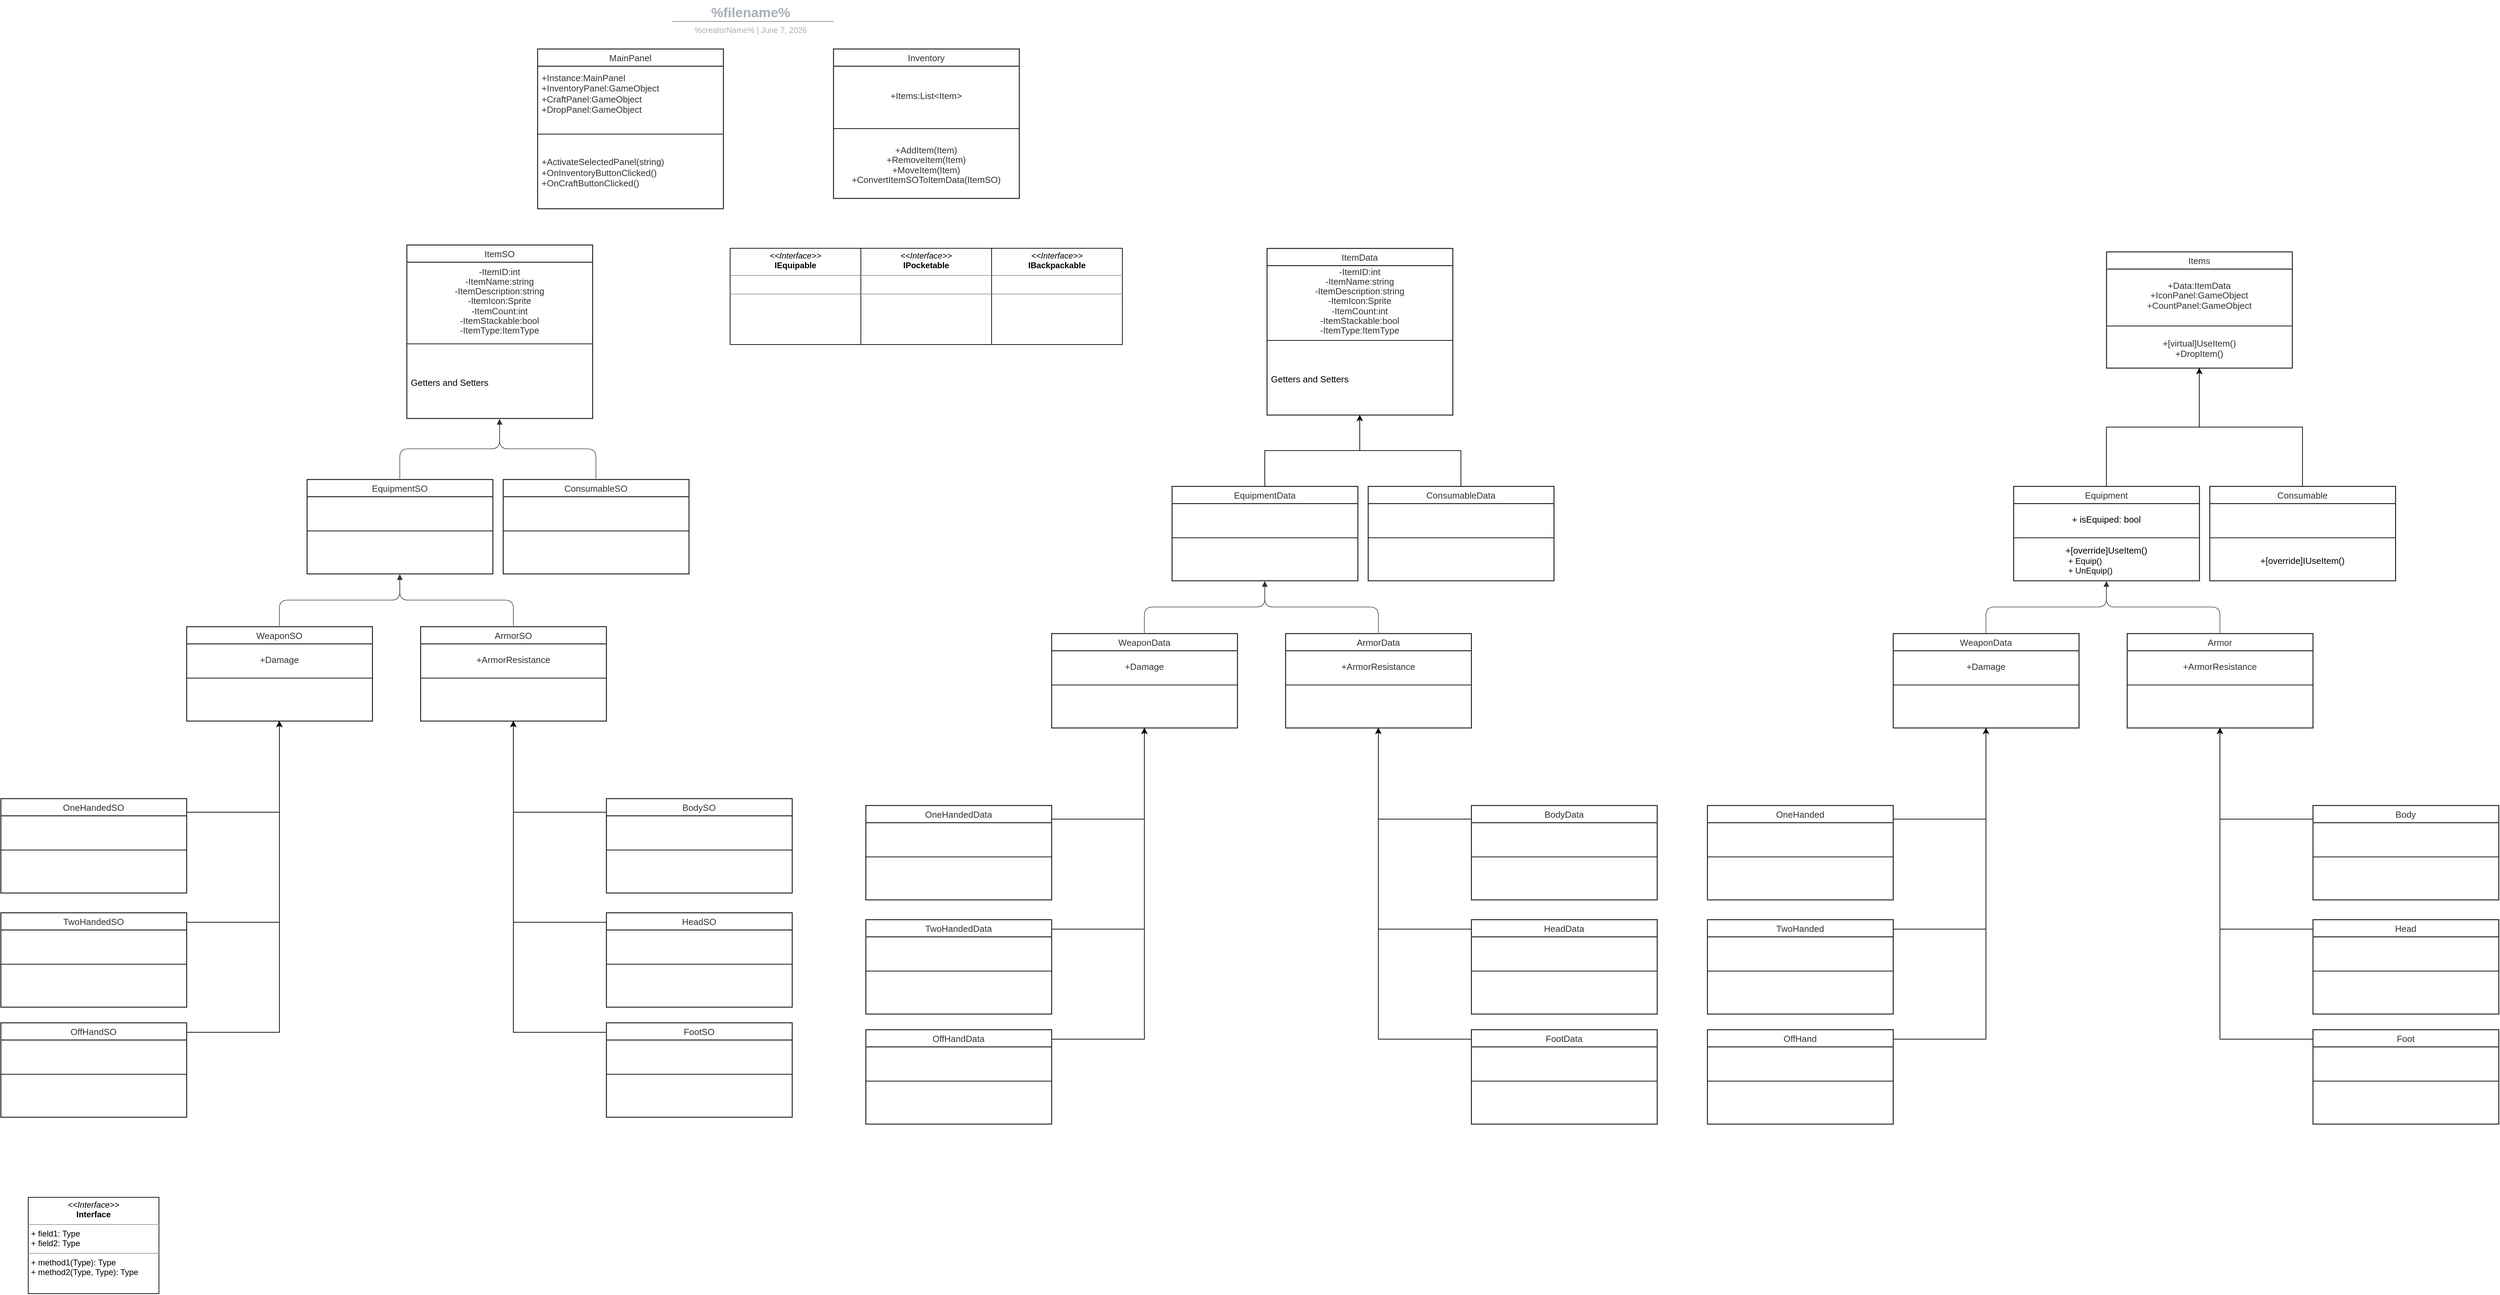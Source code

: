 <mxfile version="21.3.2" type="github">
  <diagram name="Sayfa -1" id="10sSEGi38dSEAuCBctxk">
    <mxGraphModel dx="2261" dy="796" grid="1" gridSize="10" guides="1" tooltips="1" connect="1" arrows="1" fold="1" page="1" pageScale="1" pageWidth="827" pageHeight="1169" math="0" shadow="0">
      <root>
        <mxCell id="0" />
        <mxCell id="1" parent="0" />
        <mxCell id="O4m8OyNyJ-wElonSK3HT-163" value="" style="group;dropTarget=0;pointerEvents=0;" parent="1" vertex="1">
          <mxGeometry x="340" y="50" width="640" height="45" as="geometry" />
        </mxCell>
        <UserObject label="%filename%" placeholders="1" id="O4m8OyNyJ-wElonSK3HT-164">
          <mxCell style="points=[[0.688,0.967,0]];html=1;overflow=block;blockSpacing=1;whiteSpace=wrap;fontSize=19.7;fontColor=#a9afb8;fontStyle=1;align=center;spacingLeft=7;spacingRight=7;spacingTop=2;spacing=3;strokeOpacity=0;fillOpacity=0;rounded=1;absoluteArcSize=1;arcSize=12;fillColor=#ffffff;strokeWidth=1.5;lucidId=U7PNEHNEvIEY;" parent="O4m8OyNyJ-wElonSK3HT-163" vertex="1">
            <mxGeometry width="640" height="31" as="geometry" />
          </mxCell>
        </UserObject>
        <UserObject label="%creatorName%  |  %date{mmmm d, yyyy}%" placeholders="1" id="O4m8OyNyJ-wElonSK3HT-165">
          <mxCell style="html=1;overflow=block;blockSpacing=1;whiteSpace=wrap;fontSize=11.5;fontColor=#a9afb8;align=center;spacingLeft=7;spacingRight=7;spacingTop=2;spacing=3;strokeOpacity=0;fillOpacity=0;rounded=1;absoluteArcSize=1;arcSize=12;fillColor=#ffffff;strokeWidth=1.5;lucidId=U7PNwYMRwzRe;" parent="O4m8OyNyJ-wElonSK3HT-163" vertex="1">
            <mxGeometry y="31" width="640" height="14" as="geometry" />
          </mxCell>
        </UserObject>
        <mxCell id="O4m8OyNyJ-wElonSK3HT-166" value="" style="html=1;jettySize=18;whiteSpace=wrap;fontSize=13;fontFamily=Helvetica;strokeColor=#a9afb8;strokeOpacity=100;strokeWidth=1.5;rounded=0;startArrow=none;endArrow=none;entryX=0.688;entryY=0.967;entryPerimeter=0;lucidId=U7PNrnxMDtur;" parent="O4m8OyNyJ-wElonSK3HT-163" target="O4m8OyNyJ-wElonSK3HT-164" edge="1">
          <mxGeometry width="100" height="100" relative="1" as="geometry">
            <Array as="points" />
            <mxPoint x="206" y="30" as="sourcePoint" />
          </mxGeometry>
        </mxCell>
        <mxCell id="O4m8OyNyJ-wElonSK3HT-167" value="MainPanel" style="html=1;overflow=block;blockSpacing=1;swimlane;childLayout=stackLayout;horizontal=1;horizontalStack=0;resizeParent=1;resizeParentMax=0;resizeLast=0;collapsible=0;fontStyle=0;marginBottom=0;swimlaneFillColor=#ffffff;startSize=25;whiteSpace=wrap;fontSize=13;fontColor=#333333;align=center;spacing=0;strokeColor=#333333;strokeOpacity=100;fillOpacity=100;fillColor=#ffffff;strokeWidth=1.5;" parent="1" vertex="1">
          <mxGeometry x="350" y="120" width="270" height="232.25" as="geometry" />
        </mxCell>
        <mxCell id="O4m8OyNyJ-wElonSK3HT-168" value="+Instance:MainPanel&#xa;+InventoryPanel:GameObject&#xa;+CraftPanel:GameObject&#xa;+DropPanel:GameObject&#xa;" style="part=1;html=1;resizeHeight=0;strokeColor=none;fillColor=none;align=left;verticalAlign=middle;spacingLeft=4;spacingRight=4;overflow=hidden;rotatable=0;points=[[0,0.5],[1,0.5]];portConstraint=eastwest;swimlaneFillColor=#ffffff;strokeOpacity=100;fillOpacity=100;whiteSpace=wrap;fontSize=13;fontColor=#333333;" parent="O4m8OyNyJ-wElonSK3HT-167" vertex="1">
          <mxGeometry y="25" width="270" height="95" as="geometry" />
        </mxCell>
        <mxCell id="O4m8OyNyJ-wElonSK3HT-169" value="" style="line;strokeWidth=1;fillColor=none;align=left;verticalAlign=middle;spacingTop=-1;spacingLeft=3;spacingRight=3;rotatable=0;labelPosition=right;points=[];portConstraint=eastwest;" parent="O4m8OyNyJ-wElonSK3HT-167" vertex="1">
          <mxGeometry y="120" width="270" height="8" as="geometry" />
        </mxCell>
        <mxCell id="O4m8OyNyJ-wElonSK3HT-170" value="+ActivateSelectedPanel(string)&#xa;+OnInventoryButtonClicked()&#xa;+OnCraftButtonClicked()" style="part=1;html=1;resizeHeight=0;strokeColor=none;fillColor=none;align=left;verticalAlign=middle;spacingLeft=4;spacingRight=4;overflow=hidden;rotatable=0;points=[[0,0.5],[1,0.5]];portConstraint=eastwest;swimlaneFillColor=#ffffff;strokeOpacity=100;fillOpacity=100;whiteSpace=wrap;fontSize=13;fontColor=#333333;" parent="O4m8OyNyJ-wElonSK3HT-167" vertex="1">
          <mxGeometry y="128" width="270" height="104.25" as="geometry" />
        </mxCell>
        <mxCell id="O4m8OyNyJ-wElonSK3HT-171" value="ItemSO" style="html=1;overflow=block;blockSpacing=1;swimlane;childLayout=stackLayout;horizontal=1;horizontalStack=0;resizeParent=1;resizeParentMax=0;resizeLast=0;collapsible=0;fontStyle=0;marginBottom=0;swimlaneFillColor=#ffffff;startSize=25;whiteSpace=wrap;fontSize=13;fontColor=#333333;align=center;spacing=0;strokeColor=#333333;strokeOpacity=100;fillOpacity=100;fillColor=#ffffff;strokeWidth=1.5;" parent="1" vertex="1">
          <mxGeometry x="160" y="405" width="270" height="252.25" as="geometry" />
        </mxCell>
        <mxCell id="O4m8OyNyJ-wElonSK3HT-172" value="&lt;div style=&quot;display: flex; justify-content: center; text-align: center; align-items: baseline; font-size: 0; line-height: 1.25;margin-top: -2px;&quot;&gt;&lt;span&gt;&lt;span style=&quot;font-size:13px;color:#333333;&quot;&gt;-ItemID:int&#xa;&lt;/span&gt;&lt;/span&gt;&lt;/div&gt;&lt;div style=&quot;display: flex; justify-content: center; text-align: center; align-items: baseline; font-size: 0; line-height: 1.25;margin-top: -2px;&quot;&gt;&lt;span&gt;&lt;span style=&quot;font-size:13px;color:#333333;&quot;&gt;-ItemName:string&#xa;&lt;/span&gt;&lt;/span&gt;&lt;/div&gt;&lt;div style=&quot;display: flex; justify-content: center; text-align: center; align-items: baseline; font-size: 0; line-height: 1.25;margin-top: -2px;&quot;&gt;&lt;span&gt;&lt;span style=&quot;font-size:13px;color:#333333;&quot;&gt;-ItemDescription:string&#xa;&lt;/span&gt;&lt;/span&gt;&lt;/div&gt;&lt;div style=&quot;display: flex; justify-content: center; text-align: center; align-items: baseline; font-size: 0; line-height: 1.25;margin-top: -2px;&quot;&gt;&lt;span&gt;&lt;span style=&quot;font-size:13px;color:#333333;&quot;&gt;-ItemIcon:Sprite&#xa;&lt;/span&gt;&lt;/span&gt;&lt;/div&gt;&lt;div style=&quot;display: flex; justify-content: center; text-align: center; align-items: baseline; font-size: 0; line-height: 1.25;margin-top: -2px;&quot;&gt;&lt;span&gt;&lt;span style=&quot;font-size:13px;color:#333333;&quot;&gt;-ItemCount:int&#xa;&lt;/span&gt;&lt;/span&gt;&lt;/div&gt;&lt;div style=&quot;display: flex; justify-content: center; text-align: center; align-items: baseline; font-size: 0; line-height: 1.25;margin-top: -2px;&quot;&gt;&lt;span&gt;&lt;span style=&quot;font-size:13px;color:#333333;&quot;&gt;-ItemStackable:bool&#xa;&lt;/span&gt;&lt;/span&gt;&lt;/div&gt;&lt;div style=&quot;display: flex; justify-content: center; text-align: center; align-items: baseline; font-size: 0; line-height: 1.25;margin-top: -2px;&quot;&gt;&lt;span&gt;&lt;span style=&quot;font-size:13px;color:#333333;&quot;&gt;-ItemType:ItemType&lt;/span&gt;&lt;/span&gt;&lt;/div&gt;" style="part=1;html=1;resizeHeight=0;strokeColor=none;fillColor=none;verticalAlign=middle;spacingLeft=4;spacingRight=4;overflow=hidden;rotatable=0;points=[[0,0.5],[1,0.5]];portConstraint=eastwest;swimlaneFillColor=#ffffff;strokeOpacity=100;fillOpacity=100;whiteSpace=wrap;fontSize=13;fontColor=#333333;align=center;" parent="O4m8OyNyJ-wElonSK3HT-171" vertex="1">
          <mxGeometry y="25" width="270" height="115" as="geometry" />
        </mxCell>
        <mxCell id="O4m8OyNyJ-wElonSK3HT-173" value="" style="line;strokeWidth=1;fillColor=none;align=left;verticalAlign=middle;spacingTop=-1;spacingLeft=3;spacingRight=3;rotatable=0;labelPosition=right;points=[];portConstraint=eastwest;" parent="O4m8OyNyJ-wElonSK3HT-171" vertex="1">
          <mxGeometry y="140" width="270" height="8" as="geometry" />
        </mxCell>
        <mxCell id="O4m8OyNyJ-wElonSK3HT-174" value="Getters and Setters" style="part=1;resizeHeight=0;strokeColor=none;fillColor=none;align=left;verticalAlign=middle;spacingLeft=4;spacingRight=4;rotatable=0;points=[[0,0.5],[1,0.5]];portConstraint=eastwest;swimlaneFillColor=#ffffff;strokeOpacity=100;fillOpacity=100;whiteSpace=wrap;overflow=block;blockSpacing=1;html=1;fontSize=13;" parent="O4m8OyNyJ-wElonSK3HT-171" vertex="1">
          <mxGeometry y="148" width="270" height="104.25" as="geometry" />
        </mxCell>
        <mxCell id="O4m8OyNyJ-wElonSK3HT-175" value="WeaponSO" style="html=1;overflow=block;blockSpacing=1;swimlane;childLayout=stackLayout;horizontal=1;horizontalStack=0;resizeParent=1;resizeParentMax=0;resizeLast=0;collapsible=0;fontStyle=0;marginBottom=0;swimlaneFillColor=#ffffff;startSize=25;whiteSpace=wrap;fontSize=13;fontColor=#333333;align=center;spacing=0;strokeColor=#333333;strokeOpacity=100;fillOpacity=100;fillColor=#ffffff;strokeWidth=1.5;" parent="1" vertex="1">
          <mxGeometry x="-160" y="960" width="270" height="137.25" as="geometry" />
        </mxCell>
        <mxCell id="O4m8OyNyJ-wElonSK3HT-176" value="+Damage" style="part=1;html=1;resizeHeight=0;strokeColor=none;fillColor=none;verticalAlign=middle;spacingLeft=4;spacingRight=4;overflow=hidden;rotatable=0;points=[[0,0.5],[1,0.5]];portConstraint=eastwest;swimlaneFillColor=#ffffff;strokeOpacity=100;fillOpacity=100;whiteSpace=wrap;fontSize=13;fontColor=#333333;align=center;" parent="O4m8OyNyJ-wElonSK3HT-175" vertex="1">
          <mxGeometry y="25" width="270" height="46" as="geometry" />
        </mxCell>
        <mxCell id="O4m8OyNyJ-wElonSK3HT-177" value="" style="line;strokeWidth=1;fillColor=none;align=left;verticalAlign=middle;spacingTop=-1;spacingLeft=3;spacingRight=3;rotatable=0;labelPosition=right;points=[];portConstraint=eastwest;" parent="O4m8OyNyJ-wElonSK3HT-175" vertex="1">
          <mxGeometry y="71" width="270" height="8" as="geometry" />
        </mxCell>
        <mxCell id="O4m8OyNyJ-wElonSK3HT-178" value="" style="part=1;html=1;resizeHeight=0;strokeColor=none;fillColor=none;verticalAlign=middle;spacingLeft=4;spacingRight=4;overflow=hidden;rotatable=0;points=[[0,0.5],[1,0.5]];portConstraint=eastwest;swimlaneFillColor=#ffffff;strokeOpacity=100;fillOpacity=100;whiteSpace=wrap;fontSize=13;align=center;" parent="O4m8OyNyJ-wElonSK3HT-175" vertex="1">
          <mxGeometry y="79" width="270" height="58.25" as="geometry" />
        </mxCell>
        <mxCell id="O4m8OyNyJ-wElonSK3HT-179" value="EquipmentSO" style="html=1;overflow=block;blockSpacing=1;swimlane;childLayout=stackLayout;horizontal=1;horizontalStack=0;resizeParent=1;resizeParentMax=0;resizeLast=0;collapsible=0;fontStyle=0;marginBottom=0;swimlaneFillColor=#ffffff;startSize=25;whiteSpace=wrap;fontSize=13;fontColor=#333333;align=center;spacing=0;strokeColor=#333333;strokeOpacity=100;fillOpacity=100;fillColor=#ffffff;strokeWidth=1.5;" parent="1" vertex="1">
          <mxGeometry x="15" y="746" width="270" height="137.25" as="geometry" />
        </mxCell>
        <mxCell id="O4m8OyNyJ-wElonSK3HT-180" value="" style="part=1;html=1;resizeHeight=0;strokeColor=none;fillColor=none;verticalAlign=middle;spacingLeft=4;spacingRight=4;overflow=hidden;rotatable=0;points=[[0,0.5],[1,0.5]];portConstraint=eastwest;swimlaneFillColor=#ffffff;strokeOpacity=100;fillOpacity=100;whiteSpace=wrap;fontSize=13;align=center;" parent="O4m8OyNyJ-wElonSK3HT-179" vertex="1">
          <mxGeometry y="25" width="270" height="46" as="geometry" />
        </mxCell>
        <mxCell id="O4m8OyNyJ-wElonSK3HT-181" value="" style="line;strokeWidth=1;fillColor=none;align=left;verticalAlign=middle;spacingTop=-1;spacingLeft=3;spacingRight=3;rotatable=0;labelPosition=right;points=[];portConstraint=eastwest;" parent="O4m8OyNyJ-wElonSK3HT-179" vertex="1">
          <mxGeometry y="71" width="270" height="8" as="geometry" />
        </mxCell>
        <mxCell id="O4m8OyNyJ-wElonSK3HT-182" value="" style="part=1;html=1;resizeHeight=0;strokeColor=none;fillColor=none;verticalAlign=middle;spacingLeft=4;spacingRight=4;overflow=hidden;rotatable=0;points=[[0,0.5],[1,0.5]];portConstraint=eastwest;swimlaneFillColor=#ffffff;strokeOpacity=100;fillOpacity=100;whiteSpace=wrap;fontSize=13;align=center;" parent="O4m8OyNyJ-wElonSK3HT-179" vertex="1">
          <mxGeometry y="79" width="270" height="58.25" as="geometry" />
        </mxCell>
        <mxCell id="O4m8OyNyJ-wElonSK3HT-183" value="ConsumableSO" style="html=1;overflow=block;blockSpacing=1;swimlane;childLayout=stackLayout;horizontal=1;horizontalStack=0;resizeParent=1;resizeParentMax=0;resizeLast=0;collapsible=0;fontStyle=0;marginBottom=0;swimlaneFillColor=#ffffff;startSize=25;whiteSpace=wrap;fontSize=13;fontColor=#333333;align=center;spacing=0;strokeColor=#333333;strokeOpacity=100;fillOpacity=100;fillColor=#ffffff;strokeWidth=1.5;" parent="1" vertex="1">
          <mxGeometry x="300" y="746" width="270" height="137.25" as="geometry" />
        </mxCell>
        <mxCell id="O4m8OyNyJ-wElonSK3HT-184" value="" style="part=1;html=1;resizeHeight=0;strokeColor=none;fillColor=none;verticalAlign=middle;spacingLeft=4;spacingRight=4;overflow=hidden;rotatable=0;points=[[0,0.5],[1,0.5]];portConstraint=eastwest;swimlaneFillColor=#ffffff;strokeOpacity=100;fillOpacity=100;whiteSpace=wrap;fontSize=13;align=center;" parent="O4m8OyNyJ-wElonSK3HT-183" vertex="1">
          <mxGeometry y="25" width="270" height="46" as="geometry" />
        </mxCell>
        <mxCell id="O4m8OyNyJ-wElonSK3HT-185" value="" style="line;strokeWidth=1;fillColor=none;align=left;verticalAlign=middle;spacingTop=-1;spacingLeft=3;spacingRight=3;rotatable=0;labelPosition=right;points=[];portConstraint=eastwest;" parent="O4m8OyNyJ-wElonSK3HT-183" vertex="1">
          <mxGeometry y="71" width="270" height="8" as="geometry" />
        </mxCell>
        <mxCell id="O4m8OyNyJ-wElonSK3HT-186" value="" style="part=1;html=1;resizeHeight=0;strokeColor=none;fillColor=none;verticalAlign=middle;spacingLeft=4;spacingRight=4;overflow=hidden;rotatable=0;points=[[0,0.5],[1,0.5]];portConstraint=eastwest;swimlaneFillColor=#ffffff;strokeOpacity=100;fillOpacity=100;whiteSpace=wrap;fontSize=13;align=center;" parent="O4m8OyNyJ-wElonSK3HT-183" vertex="1">
          <mxGeometry y="79" width="270" height="58.25" as="geometry" />
        </mxCell>
        <mxCell id="O4m8OyNyJ-wElonSK3HT-187" value="" style="html=1;jettySize=18;whiteSpace=wrap;fontSize=13;strokeColor=#333333;strokeOpacity=100;strokeWidth=0.8;rounded=1;arcSize=24;edgeStyle=orthogonalEdgeStyle;startArrow=none;endArrow=block;endFill=1;exitX=0.5;exitY=-0.006;exitPerimeter=0;entryX=0.5;entryY=1.004;entryPerimeter=0;lucidId=J8MYsxRpKjiR;" parent="1" source="O4m8OyNyJ-wElonSK3HT-179" target="O4m8OyNyJ-wElonSK3HT-171" edge="1">
          <mxGeometry width="100" height="100" relative="1" as="geometry">
            <Array as="points" />
          </mxGeometry>
        </mxCell>
        <mxCell id="O4m8OyNyJ-wElonSK3HT-188" value="" style="html=1;jettySize=18;whiteSpace=wrap;fontSize=13;strokeColor=#333333;strokeOpacity=100;strokeWidth=0.8;rounded=1;arcSize=24;edgeStyle=orthogonalEdgeStyle;startArrow=none;endArrow=block;endFill=1;exitX=0.5;exitY=-0.006;exitPerimeter=0;entryX=0.5;entryY=1.004;entryPerimeter=0;lucidId=M8MY7PDSKNoe;" parent="1" source="O4m8OyNyJ-wElonSK3HT-183" target="O4m8OyNyJ-wElonSK3HT-171" edge="1">
          <mxGeometry width="100" height="100" relative="1" as="geometry">
            <Array as="points" />
          </mxGeometry>
        </mxCell>
        <mxCell id="O4m8OyNyJ-wElonSK3HT-189" value="ItemData" style="html=1;overflow=block;blockSpacing=1;swimlane;childLayout=stackLayout;horizontal=1;horizontalStack=0;resizeParent=1;resizeParentMax=0;resizeLast=0;collapsible=0;fontStyle=0;marginBottom=0;swimlaneFillColor=#ffffff;startSize=25;whiteSpace=wrap;fontSize=13;fontColor=#333333;align=center;spacing=0;strokeColor=#333333;strokeOpacity=100;fillOpacity=100;fillColor=#ffffff;strokeWidth=1.5;" parent="1" vertex="1">
          <mxGeometry x="1410" y="410" width="270" height="242.25" as="geometry" />
        </mxCell>
        <mxCell id="O4m8OyNyJ-wElonSK3HT-190" value="&lt;div style=&quot;display: flex; justify-content: center; text-align: center; align-items: baseline; font-size: 0; line-height: 1.25;margin-top: -2px;&quot;&gt;&lt;span&gt;&lt;span style=&quot;font-size:13px;color:#333333;&quot;&gt;-ItemID:int&#xa;&lt;/span&gt;&lt;/span&gt;&lt;/div&gt;&lt;div style=&quot;display: flex; justify-content: center; text-align: center; align-items: baseline; font-size: 0; line-height: 1.25;margin-top: -2px;&quot;&gt;&lt;span&gt;&lt;span style=&quot;font-size:13px;color:#333333;&quot;&gt;-ItemName:string&#xa;&lt;/span&gt;&lt;/span&gt;&lt;/div&gt;&lt;div style=&quot;display: flex; justify-content: center; text-align: center; align-items: baseline; font-size: 0; line-height: 1.25;margin-top: -2px;&quot;&gt;&lt;span&gt;&lt;span style=&quot;font-size:13px;color:#333333;&quot;&gt;-ItemDescription:string&#xa;&lt;/span&gt;&lt;/span&gt;&lt;/div&gt;&lt;div style=&quot;display: flex; justify-content: center; text-align: center; align-items: baseline; font-size: 0; line-height: 1.25;margin-top: -2px;&quot;&gt;&lt;span&gt;&lt;span style=&quot;font-size:13px;color:#333333;&quot;&gt;-ItemIcon:Sprite&#xa;&lt;/span&gt;&lt;/span&gt;&lt;/div&gt;&lt;div style=&quot;display: flex; justify-content: center; text-align: center; align-items: baseline; font-size: 0; line-height: 1.25;margin-top: -2px;&quot;&gt;&lt;span&gt;&lt;span style=&quot;font-size:13px;color:#333333;&quot;&gt;-ItemCount:int&#xa;&lt;/span&gt;&lt;/span&gt;&lt;/div&gt;&lt;div style=&quot;display: flex; justify-content: center; text-align: center; align-items: baseline; font-size: 0; line-height: 1.25;margin-top: -2px;&quot;&gt;&lt;span&gt;&lt;span style=&quot;font-size:13px;color:#333333;&quot;&gt;-ItemStackable:bool&#xa;&lt;/span&gt;&lt;/span&gt;&lt;/div&gt;&lt;div style=&quot;display: flex; justify-content: center; text-align: center; align-items: baseline; font-size: 0; line-height: 1.25;margin-top: -2px;&quot;&gt;&lt;span&gt;&lt;span style=&quot;font-size:13px;color:#333333;&quot;&gt;-ItemType:ItemType&lt;/span&gt;&lt;/span&gt;&lt;/div&gt;" style="part=1;html=1;resizeHeight=0;strokeColor=none;fillColor=none;verticalAlign=middle;spacingLeft=4;spacingRight=4;overflow=hidden;rotatable=0;points=[[0,0.5],[1,0.5]];portConstraint=eastwest;swimlaneFillColor=#ffffff;strokeOpacity=100;fillOpacity=100;whiteSpace=wrap;fontSize=13;fontColor=#333333;align=center;" parent="O4m8OyNyJ-wElonSK3HT-189" vertex="1">
          <mxGeometry y="25" width="270" height="105" as="geometry" />
        </mxCell>
        <mxCell id="O4m8OyNyJ-wElonSK3HT-191" value="" style="line;strokeWidth=1;fillColor=none;align=left;verticalAlign=middle;spacingTop=-1;spacingLeft=3;spacingRight=3;rotatable=0;labelPosition=right;points=[];portConstraint=eastwest;" parent="O4m8OyNyJ-wElonSK3HT-189" vertex="1">
          <mxGeometry y="130" width="270" height="8" as="geometry" />
        </mxCell>
        <mxCell id="O4m8OyNyJ-wElonSK3HT-192" value="Getters and Setters" style="part=1;resizeHeight=0;strokeColor=none;fillColor=none;align=left;verticalAlign=middle;spacingLeft=4;spacingRight=4;rotatable=0;points=[[0,0.5],[1,0.5]];portConstraint=eastwest;swimlaneFillColor=#ffffff;strokeOpacity=100;fillOpacity=100;whiteSpace=wrap;overflow=block;blockSpacing=1;html=1;fontSize=13;" parent="O4m8OyNyJ-wElonSK3HT-189" vertex="1">
          <mxGeometry y="138" width="270" height="104.25" as="geometry" />
        </mxCell>
        <mxCell id="O4m8OyNyJ-wElonSK3HT-203" value="Items" style="html=1;overflow=block;blockSpacing=1;swimlane;childLayout=stackLayout;horizontal=1;horizontalStack=0;resizeParent=1;resizeParentMax=0;resizeLast=0;collapsible=0;fontStyle=0;marginBottom=0;swimlaneFillColor=#ffffff;startSize=25;whiteSpace=wrap;fontSize=13;fontColor=#333333;align=center;spacing=0;strokeColor=#333333;strokeOpacity=100;fillOpacity=100;fillColor=#ffffff;strokeWidth=1.5;" parent="1" vertex="1">
          <mxGeometry x="2630" y="415" width="270" height="169" as="geometry" />
        </mxCell>
        <mxCell id="O4m8OyNyJ-wElonSK3HT-204" value="&lt;div style=&quot;display: flex; justify-content: center; text-align: center; align-items: baseline; font-size: 0; line-height: 1.25;margin-top: -2px;&quot;&gt;&lt;span&gt;&lt;span style=&quot;font-size:13px;color:#333333;&quot;&gt;+Data:ItemData&#xa;&lt;/span&gt;&lt;/span&gt;&lt;/div&gt;&lt;div style=&quot;display: flex; justify-content: center; text-align: center; align-items: baseline; font-size: 0; line-height: 1.25;margin-top: -2px;&quot;&gt;&lt;span&gt;&lt;span style=&quot;font-size:13px;color:#333333;&quot;&gt;+IconPanel:GameObject&#xa;&lt;/span&gt;&lt;/span&gt;&lt;/div&gt;&lt;div style=&quot;display: flex; justify-content: center; text-align: center; align-items: baseline; font-size: 0; line-height: 1.25;margin-top: -2px;&quot;&gt;&lt;span&gt;&lt;span style=&quot;font-size:13px;color:#333333;&quot;&gt;+CountPanel:GameObject&lt;/span&gt;&lt;/span&gt;&lt;/div&gt;" style="part=1;html=1;resizeHeight=0;strokeColor=none;fillColor=none;verticalAlign=middle;spacingLeft=4;spacingRight=4;overflow=hidden;rotatable=0;points=[[0,0.5],[1,0.5]];portConstraint=eastwest;swimlaneFillColor=#ffffff;strokeOpacity=100;fillOpacity=100;whiteSpace=wrap;fontSize=13;fontColor=#333333;align=center;" parent="O4m8OyNyJ-wElonSK3HT-203" vertex="1">
          <mxGeometry y="25" width="270" height="79" as="geometry" />
        </mxCell>
        <mxCell id="O4m8OyNyJ-wElonSK3HT-205" value="" style="line;strokeWidth=1;fillColor=none;align=left;verticalAlign=middle;spacingTop=-1;spacingLeft=3;spacingRight=3;rotatable=0;labelPosition=right;points=[];portConstraint=eastwest;" parent="O4m8OyNyJ-wElonSK3HT-203" vertex="1">
          <mxGeometry y="104" width="270" height="8" as="geometry" />
        </mxCell>
        <mxCell id="O4m8OyNyJ-wElonSK3HT-206" value="&lt;div style=&quot;display: flex; justify-content: center; text-align: center; align-items: baseline; font-size: 0; line-height: 1.25;margin-top: -2px;&quot;&gt;&lt;span&gt;&lt;span style=&quot;font-size:13px;color:#333333;&quot;&gt;+[virtual]UseItem()&#xa;&lt;/span&gt;&lt;/span&gt;&lt;/div&gt;&lt;div style=&quot;display: flex; justify-content: center; text-align: center; align-items: baseline; font-size: 0; line-height: 1.25;margin-top: -2px;&quot;&gt;&lt;span&gt;&lt;span style=&quot;font-size:13px;color:#333333;&quot;&gt;+DropItem()&#xa;&lt;/span&gt;&lt;/span&gt;&lt;/div&gt;&lt;div style=&quot;display: flex; justify-content: center; text-align: center; align-items: baseline; font-size: 0; line-height: 1.25;margin-top: -2px;&quot;&gt;&lt;span&gt;&lt;/span&gt;&lt;/div&gt;" style="part=1;resizeHeight=0;strokeColor=none;fillColor=none;align=left;verticalAlign=middle;spacingLeft=4;spacingRight=4;rotatable=0;points=[[0,0.5],[1,0.5]];portConstraint=eastwest;swimlaneFillColor=#ffffff;strokeOpacity=100;fillOpacity=100;whiteSpace=wrap;overflow=block;blockSpacing=1;html=1;fontSize=13;" parent="O4m8OyNyJ-wElonSK3HT-203" vertex="1">
          <mxGeometry y="112" width="270" height="57" as="geometry" />
        </mxCell>
        <mxCell id="O4m8OyNyJ-wElonSK3HT-217" value="Inventory" style="html=1;overflow=block;blockSpacing=1;swimlane;childLayout=stackLayout;horizontal=1;horizontalStack=0;resizeParent=1;resizeParentMax=0;resizeLast=0;collapsible=0;fontStyle=0;marginBottom=0;swimlaneFillColor=#ffffff;startSize=25;whiteSpace=wrap;fontSize=13;fontColor=#333333;align=center;spacing=0;strokeColor=#333333;strokeOpacity=100;fillOpacity=100;fillColor=#ffffff;strokeWidth=1.5;" parent="1" vertex="1">
          <mxGeometry x="780" y="120" width="270" height="217.25" as="geometry" />
        </mxCell>
        <mxCell id="O4m8OyNyJ-wElonSK3HT-218" value="&lt;div style=&quot;display: flex; justify-content: center; text-align: center; align-items: baseline; font-size: 0; line-height: 1.25;margin-top: -2px;&quot;&gt;&lt;span&gt;&lt;span style=&quot;font-size:13px;color:#333333;&quot;&gt;+Items:List&amp;lt;Item&amp;gt;&#xa;&lt;/span&gt;&lt;/span&gt;&lt;/div&gt;&lt;div style=&quot;display: flex; justify-content: center; text-align: center; align-items: baseline; font-size: 0; line-height: 1.25;margin-top: -2px;&quot;&gt;&lt;span&gt;&lt;/span&gt;&lt;/div&gt;" style="part=1;html=1;resizeHeight=0;strokeColor=none;fillColor=none;verticalAlign=middle;spacingLeft=4;spacingRight=4;overflow=hidden;rotatable=0;points=[[0,0.5],[1,0.5]];portConstraint=eastwest;swimlaneFillColor=#ffffff;strokeOpacity=100;fillOpacity=100;whiteSpace=wrap;fontSize=13;fontColor=#333333;align=center;" parent="O4m8OyNyJ-wElonSK3HT-217" vertex="1">
          <mxGeometry y="25" width="270" height="87" as="geometry" />
        </mxCell>
        <mxCell id="O4m8OyNyJ-wElonSK3HT-219" value="" style="line;strokeWidth=1;fillColor=none;align=left;verticalAlign=middle;spacingTop=-1;spacingLeft=3;spacingRight=3;rotatable=0;labelPosition=right;points=[];portConstraint=eastwest;" parent="O4m8OyNyJ-wElonSK3HT-217" vertex="1">
          <mxGeometry y="112" width="270" height="8" as="geometry" />
        </mxCell>
        <mxCell id="O4m8OyNyJ-wElonSK3HT-220" value="&lt;div style=&quot;display: flex; justify-content: center; text-align: center; align-items: baseline; font-size: 0; line-height: 1.25;margin-top: -2px;&quot;&gt;&lt;span&gt;&lt;span style=&quot;font-size:13px;color:#333333;&quot;&gt;+AddItem(Item)&#xa;&lt;/span&gt;&lt;/span&gt;&lt;/div&gt;&lt;div style=&quot;display: flex; justify-content: center; text-align: center; align-items: baseline; font-size: 0; line-height: 1.25;margin-top: -2px;&quot;&gt;&lt;span&gt;&lt;span style=&quot;font-size:13px;color:#333333;&quot;&gt;+RemoveItem(Item)&#xa;&lt;/span&gt;&lt;/span&gt;&lt;/div&gt;&lt;div style=&quot;display: flex; justify-content: center; text-align: center; align-items: baseline; font-size: 0; line-height: 1.25;margin-top: -2px;&quot;&gt;&lt;span&gt;&lt;span style=&quot;font-size:13px;color:#333333;&quot;&gt;+MoveItem(Item)&#xa;&lt;/span&gt;&lt;/span&gt;&lt;/div&gt;&lt;div style=&quot;display: flex; justify-content: center; text-align: center; align-items: baseline; font-size: 0; line-height: 1.25;margin-top: -2px;&quot;&gt;&lt;span&gt;&lt;span style=&quot;font-size:13px;color:#333333;&quot;&gt;+ConvertItemSOToItemData(ItemSO)&#xa;&lt;/span&gt;&lt;/span&gt;&lt;/div&gt;&lt;div style=&quot;display: flex; justify-content: center; text-align: center; align-items: baseline; font-size: 0; line-height: 1.25;margin-top: -2px;&quot;&gt;&lt;span&gt;&lt;/span&gt;&lt;/div&gt;" style="part=1;resizeHeight=0;strokeColor=none;fillColor=none;align=left;verticalAlign=middle;spacingLeft=4;spacingRight=4;rotatable=0;points=[[0,0.5],[1,0.5]];portConstraint=eastwest;swimlaneFillColor=#ffffff;strokeOpacity=100;fillOpacity=100;whiteSpace=wrap;overflow=block;blockSpacing=1;html=1;fontSize=13;" parent="O4m8OyNyJ-wElonSK3HT-217" vertex="1">
          <mxGeometry y="120" width="270" height="97.25" as="geometry" />
        </mxCell>
        <mxCell id="O4m8OyNyJ-wElonSK3HT-221" value="" style="html=1;jettySize=18;whiteSpace=wrap;fontSize=13;strokeColor=#333333;strokeOpacity=100;strokeWidth=0.8;rounded=1;arcSize=24;edgeStyle=orthogonalEdgeStyle;startArrow=none;endArrow=block;endFill=1;exitX=0.5;exitY=-0.006;exitPerimeter=0;entryX=0.5;entryY=1.006;entryPerimeter=0;lucidId=cINY.8v8Tgs5;" parent="1" source="O4m8OyNyJ-wElonSK3HT-175" target="O4m8OyNyJ-wElonSK3HT-179" edge="1">
          <mxGeometry width="100" height="100" relative="1" as="geometry">
            <Array as="points" />
          </mxGeometry>
        </mxCell>
        <mxCell id="O4m8OyNyJ-wElonSK3HT-222" value="ArmorSO" style="html=1;overflow=block;blockSpacing=1;swimlane;childLayout=stackLayout;horizontal=1;horizontalStack=0;resizeParent=1;resizeParentMax=0;resizeLast=0;collapsible=0;fontStyle=0;marginBottom=0;swimlaneFillColor=#ffffff;startSize=25;whiteSpace=wrap;fontSize=13;fontColor=#333333;align=center;spacing=0;strokeColor=#333333;strokeOpacity=100;fillOpacity=100;fillColor=#ffffff;strokeWidth=1.5;" parent="1" vertex="1">
          <mxGeometry x="180" y="960" width="270" height="137.25" as="geometry" />
        </mxCell>
        <mxCell id="O4m8OyNyJ-wElonSK3HT-223" value="+ArmorResistance" style="part=1;html=1;resizeHeight=0;strokeColor=none;fillColor=none;verticalAlign=middle;spacingLeft=4;spacingRight=4;overflow=hidden;rotatable=0;points=[[0,0.5],[1,0.5]];portConstraint=eastwest;swimlaneFillColor=#ffffff;strokeOpacity=100;fillOpacity=100;whiteSpace=wrap;fontSize=13;fontColor=#333333;align=center;" parent="O4m8OyNyJ-wElonSK3HT-222" vertex="1">
          <mxGeometry y="25" width="270" height="46" as="geometry" />
        </mxCell>
        <mxCell id="O4m8OyNyJ-wElonSK3HT-224" value="" style="line;strokeWidth=1;fillColor=none;align=left;verticalAlign=middle;spacingTop=-1;spacingLeft=3;spacingRight=3;rotatable=0;labelPosition=right;points=[];portConstraint=eastwest;" parent="O4m8OyNyJ-wElonSK3HT-222" vertex="1">
          <mxGeometry y="71" width="270" height="8" as="geometry" />
        </mxCell>
        <mxCell id="O4m8OyNyJ-wElonSK3HT-225" value="" style="part=1;html=1;resizeHeight=0;strokeColor=none;fillColor=none;verticalAlign=middle;spacingLeft=4;spacingRight=4;overflow=hidden;rotatable=0;points=[[0,0.5],[1,0.5]];portConstraint=eastwest;swimlaneFillColor=#ffffff;strokeOpacity=100;fillOpacity=100;whiteSpace=wrap;fontSize=13;align=center;" parent="O4m8OyNyJ-wElonSK3HT-222" vertex="1">
          <mxGeometry y="79" width="270" height="58.25" as="geometry" />
        </mxCell>
        <mxCell id="O4m8OyNyJ-wElonSK3HT-226" value="" style="html=1;jettySize=18;whiteSpace=wrap;fontSize=13;strokeColor=#333333;strokeOpacity=100;strokeWidth=0.8;rounded=1;arcSize=24;edgeStyle=orthogonalEdgeStyle;startArrow=none;endArrow=block;endFill=1;exitX=0.5;exitY=-0.006;exitPerimeter=0;entryX=0.5;entryY=1.006;entryPerimeter=0;lucidId=sINYuc1XTfRv;" parent="1" source="O4m8OyNyJ-wElonSK3HT-222" target="O4m8OyNyJ-wElonSK3HT-179" edge="1">
          <mxGeometry width="100" height="100" relative="1" as="geometry">
            <Array as="points" />
          </mxGeometry>
        </mxCell>
        <mxCell id="O4m8OyNyJ-wElonSK3HT-330" style="edgeStyle=orthogonalEdgeStyle;rounded=0;orthogonalLoop=1;jettySize=auto;html=1;" parent="1" source="O4m8OyNyJ-wElonSK3HT-227" target="O4m8OyNyJ-wElonSK3HT-175" edge="1">
          <mxGeometry relative="1" as="geometry">
            <Array as="points">
              <mxPoint x="-25" y="1230" />
            </Array>
          </mxGeometry>
        </mxCell>
        <mxCell id="O4m8OyNyJ-wElonSK3HT-227" value="OneHandedSO" style="html=1;overflow=block;blockSpacing=1;swimlane;childLayout=stackLayout;horizontal=1;horizontalStack=0;resizeParent=1;resizeParentMax=0;resizeLast=0;collapsible=0;fontStyle=0;marginBottom=0;swimlaneFillColor=#ffffff;startSize=25;whiteSpace=wrap;fontSize=13;fontColor=#333333;align=center;spacing=0;strokeColor=#333333;strokeOpacity=100;fillOpacity=100;fillColor=#ffffff;strokeWidth=1.5;" parent="1" vertex="1">
          <mxGeometry x="-430" y="1210" width="270" height="137.25" as="geometry" />
        </mxCell>
        <mxCell id="O4m8OyNyJ-wElonSK3HT-228" value="" style="part=1;html=1;resizeHeight=0;strokeColor=none;fillColor=none;verticalAlign=middle;spacingLeft=4;spacingRight=4;overflow=hidden;rotatable=0;points=[[0,0.5],[1,0.5]];portConstraint=eastwest;swimlaneFillColor=#ffffff;strokeOpacity=100;fillOpacity=100;whiteSpace=wrap;fontSize=13;align=center;" parent="O4m8OyNyJ-wElonSK3HT-227" vertex="1">
          <mxGeometry y="25" width="270" height="46" as="geometry" />
        </mxCell>
        <mxCell id="O4m8OyNyJ-wElonSK3HT-229" value="" style="line;strokeWidth=1;fillColor=none;align=left;verticalAlign=middle;spacingTop=-1;spacingLeft=3;spacingRight=3;rotatable=0;labelPosition=right;points=[];portConstraint=eastwest;" parent="O4m8OyNyJ-wElonSK3HT-227" vertex="1">
          <mxGeometry y="71" width="270" height="8" as="geometry" />
        </mxCell>
        <mxCell id="O4m8OyNyJ-wElonSK3HT-230" value="" style="part=1;html=1;resizeHeight=0;strokeColor=none;fillColor=none;verticalAlign=middle;spacingLeft=4;spacingRight=4;overflow=hidden;rotatable=0;points=[[0,0.5],[1,0.5]];portConstraint=eastwest;swimlaneFillColor=#ffffff;strokeOpacity=100;fillOpacity=100;whiteSpace=wrap;fontSize=13;align=center;" parent="O4m8OyNyJ-wElonSK3HT-227" vertex="1">
          <mxGeometry y="79" width="270" height="58.25" as="geometry" />
        </mxCell>
        <mxCell id="O4m8OyNyJ-wElonSK3HT-331" style="edgeStyle=orthogonalEdgeStyle;rounded=0;orthogonalLoop=1;jettySize=auto;html=1;" parent="1" source="O4m8OyNyJ-wElonSK3HT-231" target="O4m8OyNyJ-wElonSK3HT-175" edge="1">
          <mxGeometry relative="1" as="geometry">
            <Array as="points">
              <mxPoint x="-25" y="1390" />
            </Array>
          </mxGeometry>
        </mxCell>
        <mxCell id="O4m8OyNyJ-wElonSK3HT-231" value="TwoHandedSO" style="html=1;overflow=block;blockSpacing=1;swimlane;childLayout=stackLayout;horizontal=1;horizontalStack=0;resizeParent=1;resizeParentMax=0;resizeLast=0;collapsible=0;fontStyle=0;marginBottom=0;swimlaneFillColor=#ffffff;startSize=25;whiteSpace=wrap;fontSize=13;fontColor=#333333;align=center;spacing=0;strokeColor=#333333;strokeOpacity=100;fillOpacity=100;fillColor=#ffffff;strokeWidth=1.5;" parent="1" vertex="1">
          <mxGeometry x="-430" y="1376" width="270" height="137.25" as="geometry" />
        </mxCell>
        <mxCell id="O4m8OyNyJ-wElonSK3HT-232" value="" style="part=1;html=1;resizeHeight=0;strokeColor=none;fillColor=none;verticalAlign=middle;spacingLeft=4;spacingRight=4;overflow=hidden;rotatable=0;points=[[0,0.5],[1,0.5]];portConstraint=eastwest;swimlaneFillColor=#ffffff;strokeOpacity=100;fillOpacity=100;whiteSpace=wrap;fontSize=13;align=center;" parent="O4m8OyNyJ-wElonSK3HT-231" vertex="1">
          <mxGeometry y="25" width="270" height="46" as="geometry" />
        </mxCell>
        <mxCell id="O4m8OyNyJ-wElonSK3HT-233" value="" style="line;strokeWidth=1;fillColor=none;align=left;verticalAlign=middle;spacingTop=-1;spacingLeft=3;spacingRight=3;rotatable=0;labelPosition=right;points=[];portConstraint=eastwest;" parent="O4m8OyNyJ-wElonSK3HT-231" vertex="1">
          <mxGeometry y="71" width="270" height="8" as="geometry" />
        </mxCell>
        <mxCell id="O4m8OyNyJ-wElonSK3HT-234" value="" style="part=1;html=1;resizeHeight=0;strokeColor=none;fillColor=none;verticalAlign=middle;spacingLeft=4;spacingRight=4;overflow=hidden;rotatable=0;points=[[0,0.5],[1,0.5]];portConstraint=eastwest;swimlaneFillColor=#ffffff;strokeOpacity=100;fillOpacity=100;whiteSpace=wrap;fontSize=13;align=center;" parent="O4m8OyNyJ-wElonSK3HT-231" vertex="1">
          <mxGeometry y="79" width="270" height="58.25" as="geometry" />
        </mxCell>
        <mxCell id="O4m8OyNyJ-wElonSK3HT-332" style="edgeStyle=orthogonalEdgeStyle;rounded=0;orthogonalLoop=1;jettySize=auto;html=1;" parent="1" source="O4m8OyNyJ-wElonSK3HT-237" target="O4m8OyNyJ-wElonSK3HT-175" edge="1">
          <mxGeometry relative="1" as="geometry">
            <Array as="points">
              <mxPoint x="-25" y="1550" />
            </Array>
          </mxGeometry>
        </mxCell>
        <mxCell id="O4m8OyNyJ-wElonSK3HT-237" value="OffHandSO" style="html=1;overflow=block;blockSpacing=1;swimlane;childLayout=stackLayout;horizontal=1;horizontalStack=0;resizeParent=1;resizeParentMax=0;resizeLast=0;collapsible=0;fontStyle=0;marginBottom=0;swimlaneFillColor=#ffffff;startSize=25;whiteSpace=wrap;fontSize=13;fontColor=#333333;align=center;spacing=0;strokeColor=#333333;strokeOpacity=100;fillOpacity=100;fillColor=#ffffff;strokeWidth=1.5;" parent="1" vertex="1">
          <mxGeometry x="-430" y="1536" width="270" height="137.25" as="geometry" />
        </mxCell>
        <mxCell id="O4m8OyNyJ-wElonSK3HT-238" value="" style="part=1;html=1;resizeHeight=0;strokeColor=none;fillColor=none;verticalAlign=middle;spacingLeft=4;spacingRight=4;overflow=hidden;rotatable=0;points=[[0,0.5],[1,0.5]];portConstraint=eastwest;swimlaneFillColor=#ffffff;strokeOpacity=100;fillOpacity=100;whiteSpace=wrap;fontSize=13;align=center;" parent="O4m8OyNyJ-wElonSK3HT-237" vertex="1">
          <mxGeometry y="25" width="270" height="46" as="geometry" />
        </mxCell>
        <mxCell id="O4m8OyNyJ-wElonSK3HT-239" value="" style="line;strokeWidth=1;fillColor=none;align=left;verticalAlign=middle;spacingTop=-1;spacingLeft=3;spacingRight=3;rotatable=0;labelPosition=right;points=[];portConstraint=eastwest;" parent="O4m8OyNyJ-wElonSK3HT-237" vertex="1">
          <mxGeometry y="71" width="270" height="8" as="geometry" />
        </mxCell>
        <mxCell id="O4m8OyNyJ-wElonSK3HT-240" value="" style="part=1;html=1;resizeHeight=0;strokeColor=none;fillColor=none;verticalAlign=middle;spacingLeft=4;spacingRight=4;overflow=hidden;rotatable=0;points=[[0,0.5],[1,0.5]];portConstraint=eastwest;swimlaneFillColor=#ffffff;strokeOpacity=100;fillOpacity=100;whiteSpace=wrap;fontSize=13;align=center;" parent="O4m8OyNyJ-wElonSK3HT-237" vertex="1">
          <mxGeometry y="79" width="270" height="58.25" as="geometry" />
        </mxCell>
        <mxCell id="O4m8OyNyJ-wElonSK3HT-333" style="edgeStyle=orthogonalEdgeStyle;rounded=0;orthogonalLoop=1;jettySize=auto;html=1;" parent="1" source="O4m8OyNyJ-wElonSK3HT-242" target="O4m8OyNyJ-wElonSK3HT-222" edge="1">
          <mxGeometry relative="1" as="geometry">
            <Array as="points">
              <mxPoint x="315" y="1230" />
            </Array>
          </mxGeometry>
        </mxCell>
        <mxCell id="O4m8OyNyJ-wElonSK3HT-242" value="BodySO" style="html=1;overflow=block;blockSpacing=1;swimlane;childLayout=stackLayout;horizontal=1;horizontalStack=0;resizeParent=1;resizeParentMax=0;resizeLast=0;collapsible=0;fontStyle=0;marginBottom=0;swimlaneFillColor=#ffffff;startSize=25;whiteSpace=wrap;fontSize=13;fontColor=#333333;align=center;spacing=0;strokeColor=#333333;strokeOpacity=100;fillOpacity=100;fillColor=#ffffff;strokeWidth=1.5;" parent="1" vertex="1">
          <mxGeometry x="450" y="1210" width="270" height="137.25" as="geometry" />
        </mxCell>
        <mxCell id="O4m8OyNyJ-wElonSK3HT-243" value="" style="part=1;html=1;resizeHeight=0;strokeColor=none;fillColor=none;verticalAlign=middle;spacingLeft=4;spacingRight=4;overflow=hidden;rotatable=0;points=[[0,0.5],[1,0.5]];portConstraint=eastwest;swimlaneFillColor=#ffffff;strokeOpacity=100;fillOpacity=100;whiteSpace=wrap;fontSize=13;align=center;" parent="O4m8OyNyJ-wElonSK3HT-242" vertex="1">
          <mxGeometry y="25" width="270" height="46" as="geometry" />
        </mxCell>
        <mxCell id="O4m8OyNyJ-wElonSK3HT-244" value="" style="line;strokeWidth=1;fillColor=none;align=left;verticalAlign=middle;spacingTop=-1;spacingLeft=3;spacingRight=3;rotatable=0;labelPosition=right;points=[];portConstraint=eastwest;" parent="O4m8OyNyJ-wElonSK3HT-242" vertex="1">
          <mxGeometry y="71" width="270" height="8" as="geometry" />
        </mxCell>
        <mxCell id="O4m8OyNyJ-wElonSK3HT-245" value="" style="part=1;html=1;resizeHeight=0;strokeColor=none;fillColor=none;verticalAlign=middle;spacingLeft=4;spacingRight=4;overflow=hidden;rotatable=0;points=[[0,0.5],[1,0.5]];portConstraint=eastwest;swimlaneFillColor=#ffffff;strokeOpacity=100;fillOpacity=100;whiteSpace=wrap;fontSize=13;align=center;" parent="O4m8OyNyJ-wElonSK3HT-242" vertex="1">
          <mxGeometry y="79" width="270" height="58.25" as="geometry" />
        </mxCell>
        <mxCell id="O4m8OyNyJ-wElonSK3HT-335" style="edgeStyle=orthogonalEdgeStyle;rounded=0;orthogonalLoop=1;jettySize=auto;html=1;" parent="1" source="O4m8OyNyJ-wElonSK3HT-246" target="O4m8OyNyJ-wElonSK3HT-222" edge="1">
          <mxGeometry relative="1" as="geometry">
            <Array as="points">
              <mxPoint x="315" y="1390" />
            </Array>
          </mxGeometry>
        </mxCell>
        <mxCell id="O4m8OyNyJ-wElonSK3HT-246" value="HeadSO" style="html=1;overflow=block;blockSpacing=1;swimlane;childLayout=stackLayout;horizontal=1;horizontalStack=0;resizeParent=1;resizeParentMax=0;resizeLast=0;collapsible=0;fontStyle=0;marginBottom=0;swimlaneFillColor=#ffffff;startSize=25;whiteSpace=wrap;fontSize=13;fontColor=#333333;align=center;spacing=0;strokeColor=#333333;strokeOpacity=100;fillOpacity=100;fillColor=#ffffff;strokeWidth=1.5;" parent="1" vertex="1">
          <mxGeometry x="450" y="1376" width="270" height="137.25" as="geometry" />
        </mxCell>
        <mxCell id="O4m8OyNyJ-wElonSK3HT-247" value="" style="part=1;html=1;resizeHeight=0;strokeColor=none;fillColor=none;verticalAlign=middle;spacingLeft=4;spacingRight=4;overflow=hidden;rotatable=0;points=[[0,0.5],[1,0.5]];portConstraint=eastwest;swimlaneFillColor=#ffffff;strokeOpacity=100;fillOpacity=100;whiteSpace=wrap;fontSize=13;align=center;" parent="O4m8OyNyJ-wElonSK3HT-246" vertex="1">
          <mxGeometry y="25" width="270" height="46" as="geometry" />
        </mxCell>
        <mxCell id="O4m8OyNyJ-wElonSK3HT-248" value="" style="line;strokeWidth=1;fillColor=none;align=left;verticalAlign=middle;spacingTop=-1;spacingLeft=3;spacingRight=3;rotatable=0;labelPosition=right;points=[];portConstraint=eastwest;" parent="O4m8OyNyJ-wElonSK3HT-246" vertex="1">
          <mxGeometry y="71" width="270" height="8" as="geometry" />
        </mxCell>
        <mxCell id="O4m8OyNyJ-wElonSK3HT-249" value="" style="part=1;html=1;resizeHeight=0;strokeColor=none;fillColor=none;verticalAlign=middle;spacingLeft=4;spacingRight=4;overflow=hidden;rotatable=0;points=[[0,0.5],[1,0.5]];portConstraint=eastwest;swimlaneFillColor=#ffffff;strokeOpacity=100;fillOpacity=100;whiteSpace=wrap;fontSize=13;align=center;" parent="O4m8OyNyJ-wElonSK3HT-246" vertex="1">
          <mxGeometry y="79" width="270" height="58.25" as="geometry" />
        </mxCell>
        <mxCell id="O4m8OyNyJ-wElonSK3HT-336" style="edgeStyle=orthogonalEdgeStyle;rounded=0;orthogonalLoop=1;jettySize=auto;html=1;" parent="1" source="O4m8OyNyJ-wElonSK3HT-250" target="O4m8OyNyJ-wElonSK3HT-222" edge="1">
          <mxGeometry relative="1" as="geometry">
            <Array as="points">
              <mxPoint x="315" y="1550" />
            </Array>
          </mxGeometry>
        </mxCell>
        <mxCell id="O4m8OyNyJ-wElonSK3HT-250" value="FootSO" style="html=1;overflow=block;blockSpacing=1;swimlane;childLayout=stackLayout;horizontal=1;horizontalStack=0;resizeParent=1;resizeParentMax=0;resizeLast=0;collapsible=0;fontStyle=0;marginBottom=0;swimlaneFillColor=#ffffff;startSize=25;whiteSpace=wrap;fontSize=13;fontColor=#333333;align=center;spacing=0;strokeColor=#333333;strokeOpacity=100;fillOpacity=100;fillColor=#ffffff;strokeWidth=1.5;" parent="1" vertex="1">
          <mxGeometry x="450" y="1536" width="270" height="137.25" as="geometry" />
        </mxCell>
        <mxCell id="O4m8OyNyJ-wElonSK3HT-251" value="" style="part=1;html=1;resizeHeight=0;strokeColor=none;fillColor=none;verticalAlign=middle;spacingLeft=4;spacingRight=4;overflow=hidden;rotatable=0;points=[[0,0.5],[1,0.5]];portConstraint=eastwest;swimlaneFillColor=#ffffff;strokeOpacity=100;fillOpacity=100;whiteSpace=wrap;fontSize=13;align=center;" parent="O4m8OyNyJ-wElonSK3HT-250" vertex="1">
          <mxGeometry y="25" width="270" height="46" as="geometry" />
        </mxCell>
        <mxCell id="O4m8OyNyJ-wElonSK3HT-252" value="" style="line;strokeWidth=1;fillColor=none;align=left;verticalAlign=middle;spacingTop=-1;spacingLeft=3;spacingRight=3;rotatable=0;labelPosition=right;points=[];portConstraint=eastwest;" parent="O4m8OyNyJ-wElonSK3HT-250" vertex="1">
          <mxGeometry y="71" width="270" height="8" as="geometry" />
        </mxCell>
        <mxCell id="O4m8OyNyJ-wElonSK3HT-253" value="" style="part=1;html=1;resizeHeight=0;strokeColor=none;fillColor=none;verticalAlign=middle;spacingLeft=4;spacingRight=4;overflow=hidden;rotatable=0;points=[[0,0.5],[1,0.5]];portConstraint=eastwest;swimlaneFillColor=#ffffff;strokeOpacity=100;fillOpacity=100;whiteSpace=wrap;fontSize=13;align=center;" parent="O4m8OyNyJ-wElonSK3HT-250" vertex="1">
          <mxGeometry y="79" width="270" height="58.25" as="geometry" />
        </mxCell>
        <mxCell id="O4m8OyNyJ-wElonSK3HT-375" value="WeaponData" style="html=1;overflow=block;blockSpacing=1;swimlane;childLayout=stackLayout;horizontal=1;horizontalStack=0;resizeParent=1;resizeParentMax=0;resizeLast=0;collapsible=0;fontStyle=0;marginBottom=0;swimlaneFillColor=#ffffff;startSize=25;whiteSpace=wrap;fontSize=13;fontColor=#333333;align=center;spacing=0;strokeColor=#333333;strokeOpacity=100;fillOpacity=100;fillColor=#ffffff;strokeWidth=1.5;" parent="1" vertex="1">
          <mxGeometry x="1097" y="970" width="270" height="137.25" as="geometry" />
        </mxCell>
        <mxCell id="O4m8OyNyJ-wElonSK3HT-376" value="+Damage" style="part=1;html=1;resizeHeight=0;strokeColor=none;fillColor=none;verticalAlign=middle;spacingLeft=4;spacingRight=4;overflow=hidden;rotatable=0;points=[[0,0.5],[1,0.5]];portConstraint=eastwest;swimlaneFillColor=#ffffff;strokeOpacity=100;fillOpacity=100;whiteSpace=wrap;fontSize=13;fontColor=#333333;align=center;" parent="O4m8OyNyJ-wElonSK3HT-375" vertex="1">
          <mxGeometry y="25" width="270" height="46" as="geometry" />
        </mxCell>
        <mxCell id="O4m8OyNyJ-wElonSK3HT-377" value="" style="line;strokeWidth=1;fillColor=none;align=left;verticalAlign=middle;spacingTop=-1;spacingLeft=3;spacingRight=3;rotatable=0;labelPosition=right;points=[];portConstraint=eastwest;" parent="O4m8OyNyJ-wElonSK3HT-375" vertex="1">
          <mxGeometry y="71" width="270" height="8" as="geometry" />
        </mxCell>
        <mxCell id="O4m8OyNyJ-wElonSK3HT-378" value="" style="part=1;html=1;resizeHeight=0;strokeColor=none;fillColor=none;verticalAlign=middle;spacingLeft=4;spacingRight=4;overflow=hidden;rotatable=0;points=[[0,0.5],[1,0.5]];portConstraint=eastwest;swimlaneFillColor=#ffffff;strokeOpacity=100;fillOpacity=100;whiteSpace=wrap;fontSize=13;align=center;" parent="O4m8OyNyJ-wElonSK3HT-375" vertex="1">
          <mxGeometry y="79" width="270" height="58.25" as="geometry" />
        </mxCell>
        <mxCell id="O4m8OyNyJ-wElonSK3HT-424" style="edgeStyle=orthogonalEdgeStyle;rounded=0;orthogonalLoop=1;jettySize=auto;html=1;" parent="1" source="O4m8OyNyJ-wElonSK3HT-379" target="O4m8OyNyJ-wElonSK3HT-189" edge="1">
          <mxGeometry relative="1" as="geometry" />
        </mxCell>
        <mxCell id="O4m8OyNyJ-wElonSK3HT-379" value="EquipmentData" style="html=1;overflow=block;blockSpacing=1;swimlane;childLayout=stackLayout;horizontal=1;horizontalStack=0;resizeParent=1;resizeParentMax=0;resizeLast=0;collapsible=0;fontStyle=0;marginBottom=0;swimlaneFillColor=#ffffff;startSize=25;whiteSpace=wrap;fontSize=13;fontColor=#333333;align=center;spacing=0;strokeColor=#333333;strokeOpacity=100;fillOpacity=100;fillColor=#ffffff;strokeWidth=1.5;" parent="1" vertex="1">
          <mxGeometry x="1272" y="756" width="270" height="137.25" as="geometry" />
        </mxCell>
        <mxCell id="O4m8OyNyJ-wElonSK3HT-380" value="" style="part=1;html=1;resizeHeight=0;strokeColor=none;fillColor=none;verticalAlign=middle;spacingLeft=4;spacingRight=4;overflow=hidden;rotatable=0;points=[[0,0.5],[1,0.5]];portConstraint=eastwest;swimlaneFillColor=#ffffff;strokeOpacity=100;fillOpacity=100;whiteSpace=wrap;fontSize=13;align=center;" parent="O4m8OyNyJ-wElonSK3HT-379" vertex="1">
          <mxGeometry y="25" width="270" height="46" as="geometry" />
        </mxCell>
        <mxCell id="O4m8OyNyJ-wElonSK3HT-381" value="" style="line;strokeWidth=1;fillColor=none;align=left;verticalAlign=middle;spacingTop=-1;spacingLeft=3;spacingRight=3;rotatable=0;labelPosition=right;points=[];portConstraint=eastwest;" parent="O4m8OyNyJ-wElonSK3HT-379" vertex="1">
          <mxGeometry y="71" width="270" height="8" as="geometry" />
        </mxCell>
        <mxCell id="O4m8OyNyJ-wElonSK3HT-382" value="" style="part=1;html=1;resizeHeight=0;strokeColor=none;fillColor=none;verticalAlign=middle;spacingLeft=4;spacingRight=4;overflow=hidden;rotatable=0;points=[[0,0.5],[1,0.5]];portConstraint=eastwest;swimlaneFillColor=#ffffff;strokeOpacity=100;fillOpacity=100;whiteSpace=wrap;fontSize=13;align=center;" parent="O4m8OyNyJ-wElonSK3HT-379" vertex="1">
          <mxGeometry y="79" width="270" height="58.25" as="geometry" />
        </mxCell>
        <mxCell id="O4m8OyNyJ-wElonSK3HT-423" style="edgeStyle=orthogonalEdgeStyle;rounded=0;orthogonalLoop=1;jettySize=auto;html=1;" parent="1" source="O4m8OyNyJ-wElonSK3HT-383" target="O4m8OyNyJ-wElonSK3HT-189" edge="1">
          <mxGeometry relative="1" as="geometry" />
        </mxCell>
        <mxCell id="O4m8OyNyJ-wElonSK3HT-383" value="ConsumableData" style="html=1;overflow=block;blockSpacing=1;swimlane;childLayout=stackLayout;horizontal=1;horizontalStack=0;resizeParent=1;resizeParentMax=0;resizeLast=0;collapsible=0;fontStyle=0;marginBottom=0;swimlaneFillColor=#ffffff;startSize=25;whiteSpace=wrap;fontSize=13;fontColor=#333333;align=center;spacing=0;strokeColor=#333333;strokeOpacity=100;fillOpacity=100;fillColor=#ffffff;strokeWidth=1.5;" parent="1" vertex="1">
          <mxGeometry x="1557" y="756" width="270" height="137.25" as="geometry" />
        </mxCell>
        <mxCell id="O4m8OyNyJ-wElonSK3HT-384" value="" style="part=1;html=1;resizeHeight=0;strokeColor=none;fillColor=none;verticalAlign=middle;spacingLeft=4;spacingRight=4;overflow=hidden;rotatable=0;points=[[0,0.5],[1,0.5]];portConstraint=eastwest;swimlaneFillColor=#ffffff;strokeOpacity=100;fillOpacity=100;whiteSpace=wrap;fontSize=13;align=center;" parent="O4m8OyNyJ-wElonSK3HT-383" vertex="1">
          <mxGeometry y="25" width="270" height="46" as="geometry" />
        </mxCell>
        <mxCell id="O4m8OyNyJ-wElonSK3HT-385" value="" style="line;strokeWidth=1;fillColor=none;align=left;verticalAlign=middle;spacingTop=-1;spacingLeft=3;spacingRight=3;rotatable=0;labelPosition=right;points=[];portConstraint=eastwest;" parent="O4m8OyNyJ-wElonSK3HT-383" vertex="1">
          <mxGeometry y="71" width="270" height="8" as="geometry" />
        </mxCell>
        <mxCell id="O4m8OyNyJ-wElonSK3HT-386" value="" style="part=1;html=1;resizeHeight=0;strokeColor=none;fillColor=none;verticalAlign=middle;spacingLeft=4;spacingRight=4;overflow=hidden;rotatable=0;points=[[0,0.5],[1,0.5]];portConstraint=eastwest;swimlaneFillColor=#ffffff;strokeOpacity=100;fillOpacity=100;whiteSpace=wrap;fontSize=13;align=center;" parent="O4m8OyNyJ-wElonSK3HT-383" vertex="1">
          <mxGeometry y="79" width="270" height="58.25" as="geometry" />
        </mxCell>
        <mxCell id="O4m8OyNyJ-wElonSK3HT-387" value="" style="html=1;jettySize=18;whiteSpace=wrap;fontSize=13;strokeColor=#333333;strokeOpacity=100;strokeWidth=0.8;rounded=1;arcSize=24;edgeStyle=orthogonalEdgeStyle;startArrow=none;endArrow=block;endFill=1;exitX=0.5;exitY=-0.006;exitPerimeter=0;entryX=0.5;entryY=1.006;entryPerimeter=0;lucidId=cINY.8v8Tgs5;" parent="1" source="O4m8OyNyJ-wElonSK3HT-375" target="O4m8OyNyJ-wElonSK3HT-379" edge="1">
          <mxGeometry width="100" height="100" relative="1" as="geometry">
            <Array as="points" />
          </mxGeometry>
        </mxCell>
        <mxCell id="O4m8OyNyJ-wElonSK3HT-388" value="ArmorData" style="html=1;overflow=block;blockSpacing=1;swimlane;childLayout=stackLayout;horizontal=1;horizontalStack=0;resizeParent=1;resizeParentMax=0;resizeLast=0;collapsible=0;fontStyle=0;marginBottom=0;swimlaneFillColor=#ffffff;startSize=25;whiteSpace=wrap;fontSize=13;fontColor=#333333;align=center;spacing=0;strokeColor=#333333;strokeOpacity=100;fillOpacity=100;fillColor=#ffffff;strokeWidth=1.5;" parent="1" vertex="1">
          <mxGeometry x="1437" y="970" width="270" height="137.25" as="geometry" />
        </mxCell>
        <mxCell id="O4m8OyNyJ-wElonSK3HT-389" value="+ArmorResistance" style="part=1;html=1;resizeHeight=0;strokeColor=none;fillColor=none;verticalAlign=middle;spacingLeft=4;spacingRight=4;overflow=hidden;rotatable=0;points=[[0,0.5],[1,0.5]];portConstraint=eastwest;swimlaneFillColor=#ffffff;strokeOpacity=100;fillOpacity=100;whiteSpace=wrap;fontSize=13;fontColor=#333333;align=center;" parent="O4m8OyNyJ-wElonSK3HT-388" vertex="1">
          <mxGeometry y="25" width="270" height="46" as="geometry" />
        </mxCell>
        <mxCell id="O4m8OyNyJ-wElonSK3HT-390" value="" style="line;strokeWidth=1;fillColor=none;align=left;verticalAlign=middle;spacingTop=-1;spacingLeft=3;spacingRight=3;rotatable=0;labelPosition=right;points=[];portConstraint=eastwest;" parent="O4m8OyNyJ-wElonSK3HT-388" vertex="1">
          <mxGeometry y="71" width="270" height="8" as="geometry" />
        </mxCell>
        <mxCell id="O4m8OyNyJ-wElonSK3HT-391" value="" style="part=1;html=1;resizeHeight=0;strokeColor=none;fillColor=none;verticalAlign=middle;spacingLeft=4;spacingRight=4;overflow=hidden;rotatable=0;points=[[0,0.5],[1,0.5]];portConstraint=eastwest;swimlaneFillColor=#ffffff;strokeOpacity=100;fillOpacity=100;whiteSpace=wrap;fontSize=13;align=center;" parent="O4m8OyNyJ-wElonSK3HT-388" vertex="1">
          <mxGeometry y="79" width="270" height="58.25" as="geometry" />
        </mxCell>
        <mxCell id="O4m8OyNyJ-wElonSK3HT-392" value="" style="html=1;jettySize=18;whiteSpace=wrap;fontSize=13;strokeColor=#333333;strokeOpacity=100;strokeWidth=0.8;rounded=1;arcSize=24;edgeStyle=orthogonalEdgeStyle;startArrow=none;endArrow=block;endFill=1;exitX=0.5;exitY=-0.006;exitPerimeter=0;entryX=0.5;entryY=1.006;entryPerimeter=0;lucidId=sINYuc1XTfRv;" parent="1" source="O4m8OyNyJ-wElonSK3HT-388" target="O4m8OyNyJ-wElonSK3HT-379" edge="1">
          <mxGeometry width="100" height="100" relative="1" as="geometry">
            <Array as="points" />
          </mxGeometry>
        </mxCell>
        <mxCell id="O4m8OyNyJ-wElonSK3HT-393" style="edgeStyle=orthogonalEdgeStyle;rounded=0;orthogonalLoop=1;jettySize=auto;html=1;" parent="1" source="O4m8OyNyJ-wElonSK3HT-394" target="O4m8OyNyJ-wElonSK3HT-375" edge="1">
          <mxGeometry relative="1" as="geometry">
            <Array as="points">
              <mxPoint x="1232" y="1240" />
            </Array>
          </mxGeometry>
        </mxCell>
        <mxCell id="O4m8OyNyJ-wElonSK3HT-394" value="OneHandedData" style="html=1;overflow=block;blockSpacing=1;swimlane;childLayout=stackLayout;horizontal=1;horizontalStack=0;resizeParent=1;resizeParentMax=0;resizeLast=0;collapsible=0;fontStyle=0;marginBottom=0;swimlaneFillColor=#ffffff;startSize=25;whiteSpace=wrap;fontSize=13;fontColor=#333333;align=center;spacing=0;strokeColor=#333333;strokeOpacity=100;fillOpacity=100;fillColor=#ffffff;strokeWidth=1.5;" parent="1" vertex="1">
          <mxGeometry x="827" y="1220" width="270" height="137.25" as="geometry" />
        </mxCell>
        <mxCell id="O4m8OyNyJ-wElonSK3HT-395" value="" style="part=1;html=1;resizeHeight=0;strokeColor=none;fillColor=none;verticalAlign=middle;spacingLeft=4;spacingRight=4;overflow=hidden;rotatable=0;points=[[0,0.5],[1,0.5]];portConstraint=eastwest;swimlaneFillColor=#ffffff;strokeOpacity=100;fillOpacity=100;whiteSpace=wrap;fontSize=13;align=center;" parent="O4m8OyNyJ-wElonSK3HT-394" vertex="1">
          <mxGeometry y="25" width="270" height="46" as="geometry" />
        </mxCell>
        <mxCell id="O4m8OyNyJ-wElonSK3HT-396" value="" style="line;strokeWidth=1;fillColor=none;align=left;verticalAlign=middle;spacingTop=-1;spacingLeft=3;spacingRight=3;rotatable=0;labelPosition=right;points=[];portConstraint=eastwest;" parent="O4m8OyNyJ-wElonSK3HT-394" vertex="1">
          <mxGeometry y="71" width="270" height="8" as="geometry" />
        </mxCell>
        <mxCell id="O4m8OyNyJ-wElonSK3HT-397" value="" style="part=1;html=1;resizeHeight=0;strokeColor=none;fillColor=none;verticalAlign=middle;spacingLeft=4;spacingRight=4;overflow=hidden;rotatable=0;points=[[0,0.5],[1,0.5]];portConstraint=eastwest;swimlaneFillColor=#ffffff;strokeOpacity=100;fillOpacity=100;whiteSpace=wrap;fontSize=13;align=center;" parent="O4m8OyNyJ-wElonSK3HT-394" vertex="1">
          <mxGeometry y="79" width="270" height="58.25" as="geometry" />
        </mxCell>
        <mxCell id="O4m8OyNyJ-wElonSK3HT-398" style="edgeStyle=orthogonalEdgeStyle;rounded=0;orthogonalLoop=1;jettySize=auto;html=1;" parent="1" source="O4m8OyNyJ-wElonSK3HT-399" target="O4m8OyNyJ-wElonSK3HT-375" edge="1">
          <mxGeometry relative="1" as="geometry">
            <Array as="points">
              <mxPoint x="1232" y="1400" />
            </Array>
          </mxGeometry>
        </mxCell>
        <mxCell id="O4m8OyNyJ-wElonSK3HT-399" value="TwoHandedData" style="html=1;overflow=block;blockSpacing=1;swimlane;childLayout=stackLayout;horizontal=1;horizontalStack=0;resizeParent=1;resizeParentMax=0;resizeLast=0;collapsible=0;fontStyle=0;marginBottom=0;swimlaneFillColor=#ffffff;startSize=25;whiteSpace=wrap;fontSize=13;fontColor=#333333;align=center;spacing=0;strokeColor=#333333;strokeOpacity=100;fillOpacity=100;fillColor=#ffffff;strokeWidth=1.5;" parent="1" vertex="1">
          <mxGeometry x="827" y="1386" width="270" height="137.25" as="geometry" />
        </mxCell>
        <mxCell id="O4m8OyNyJ-wElonSK3HT-400" value="" style="part=1;html=1;resizeHeight=0;strokeColor=none;fillColor=none;verticalAlign=middle;spacingLeft=4;spacingRight=4;overflow=hidden;rotatable=0;points=[[0,0.5],[1,0.5]];portConstraint=eastwest;swimlaneFillColor=#ffffff;strokeOpacity=100;fillOpacity=100;whiteSpace=wrap;fontSize=13;align=center;" parent="O4m8OyNyJ-wElonSK3HT-399" vertex="1">
          <mxGeometry y="25" width="270" height="46" as="geometry" />
        </mxCell>
        <mxCell id="O4m8OyNyJ-wElonSK3HT-401" value="" style="line;strokeWidth=1;fillColor=none;align=left;verticalAlign=middle;spacingTop=-1;spacingLeft=3;spacingRight=3;rotatable=0;labelPosition=right;points=[];portConstraint=eastwest;" parent="O4m8OyNyJ-wElonSK3HT-399" vertex="1">
          <mxGeometry y="71" width="270" height="8" as="geometry" />
        </mxCell>
        <mxCell id="O4m8OyNyJ-wElonSK3HT-402" value="" style="part=1;html=1;resizeHeight=0;strokeColor=none;fillColor=none;verticalAlign=middle;spacingLeft=4;spacingRight=4;overflow=hidden;rotatable=0;points=[[0,0.5],[1,0.5]];portConstraint=eastwest;swimlaneFillColor=#ffffff;strokeOpacity=100;fillOpacity=100;whiteSpace=wrap;fontSize=13;align=center;" parent="O4m8OyNyJ-wElonSK3HT-399" vertex="1">
          <mxGeometry y="79" width="270" height="58.25" as="geometry" />
        </mxCell>
        <mxCell id="O4m8OyNyJ-wElonSK3HT-403" style="edgeStyle=orthogonalEdgeStyle;rounded=0;orthogonalLoop=1;jettySize=auto;html=1;" parent="1" source="O4m8OyNyJ-wElonSK3HT-404" target="O4m8OyNyJ-wElonSK3HT-375" edge="1">
          <mxGeometry relative="1" as="geometry">
            <Array as="points">
              <mxPoint x="1232" y="1560" />
            </Array>
          </mxGeometry>
        </mxCell>
        <mxCell id="O4m8OyNyJ-wElonSK3HT-404" value="OffHandData" style="html=1;overflow=block;blockSpacing=1;swimlane;childLayout=stackLayout;horizontal=1;horizontalStack=0;resizeParent=1;resizeParentMax=0;resizeLast=0;collapsible=0;fontStyle=0;marginBottom=0;swimlaneFillColor=#ffffff;startSize=25;whiteSpace=wrap;fontSize=13;fontColor=#333333;align=center;spacing=0;strokeColor=#333333;strokeOpacity=100;fillOpacity=100;fillColor=#ffffff;strokeWidth=1.5;" parent="1" vertex="1">
          <mxGeometry x="827" y="1546" width="270" height="137.25" as="geometry" />
        </mxCell>
        <mxCell id="O4m8OyNyJ-wElonSK3HT-405" value="" style="part=1;html=1;resizeHeight=0;strokeColor=none;fillColor=none;verticalAlign=middle;spacingLeft=4;spacingRight=4;overflow=hidden;rotatable=0;points=[[0,0.5],[1,0.5]];portConstraint=eastwest;swimlaneFillColor=#ffffff;strokeOpacity=100;fillOpacity=100;whiteSpace=wrap;fontSize=13;align=center;" parent="O4m8OyNyJ-wElonSK3HT-404" vertex="1">
          <mxGeometry y="25" width="270" height="46" as="geometry" />
        </mxCell>
        <mxCell id="O4m8OyNyJ-wElonSK3HT-406" value="" style="line;strokeWidth=1;fillColor=none;align=left;verticalAlign=middle;spacingTop=-1;spacingLeft=3;spacingRight=3;rotatable=0;labelPosition=right;points=[];portConstraint=eastwest;" parent="O4m8OyNyJ-wElonSK3HT-404" vertex="1">
          <mxGeometry y="71" width="270" height="8" as="geometry" />
        </mxCell>
        <mxCell id="O4m8OyNyJ-wElonSK3HT-407" value="" style="part=1;html=1;resizeHeight=0;strokeColor=none;fillColor=none;verticalAlign=middle;spacingLeft=4;spacingRight=4;overflow=hidden;rotatable=0;points=[[0,0.5],[1,0.5]];portConstraint=eastwest;swimlaneFillColor=#ffffff;strokeOpacity=100;fillOpacity=100;whiteSpace=wrap;fontSize=13;align=center;" parent="O4m8OyNyJ-wElonSK3HT-404" vertex="1">
          <mxGeometry y="79" width="270" height="58.25" as="geometry" />
        </mxCell>
        <mxCell id="O4m8OyNyJ-wElonSK3HT-408" style="edgeStyle=orthogonalEdgeStyle;rounded=0;orthogonalLoop=1;jettySize=auto;html=1;" parent="1" source="O4m8OyNyJ-wElonSK3HT-409" target="O4m8OyNyJ-wElonSK3HT-388" edge="1">
          <mxGeometry relative="1" as="geometry">
            <Array as="points">
              <mxPoint x="1572" y="1240" />
            </Array>
          </mxGeometry>
        </mxCell>
        <mxCell id="O4m8OyNyJ-wElonSK3HT-409" value="BodyData" style="html=1;overflow=block;blockSpacing=1;swimlane;childLayout=stackLayout;horizontal=1;horizontalStack=0;resizeParent=1;resizeParentMax=0;resizeLast=0;collapsible=0;fontStyle=0;marginBottom=0;swimlaneFillColor=#ffffff;startSize=25;whiteSpace=wrap;fontSize=13;fontColor=#333333;align=center;spacing=0;strokeColor=#333333;strokeOpacity=100;fillOpacity=100;fillColor=#ffffff;strokeWidth=1.5;" parent="1" vertex="1">
          <mxGeometry x="1707" y="1220" width="270" height="137.25" as="geometry" />
        </mxCell>
        <mxCell id="O4m8OyNyJ-wElonSK3HT-410" value="" style="part=1;html=1;resizeHeight=0;strokeColor=none;fillColor=none;verticalAlign=middle;spacingLeft=4;spacingRight=4;overflow=hidden;rotatable=0;points=[[0,0.5],[1,0.5]];portConstraint=eastwest;swimlaneFillColor=#ffffff;strokeOpacity=100;fillOpacity=100;whiteSpace=wrap;fontSize=13;align=center;" parent="O4m8OyNyJ-wElonSK3HT-409" vertex="1">
          <mxGeometry y="25" width="270" height="46" as="geometry" />
        </mxCell>
        <mxCell id="O4m8OyNyJ-wElonSK3HT-411" value="" style="line;strokeWidth=1;fillColor=none;align=left;verticalAlign=middle;spacingTop=-1;spacingLeft=3;spacingRight=3;rotatable=0;labelPosition=right;points=[];portConstraint=eastwest;" parent="O4m8OyNyJ-wElonSK3HT-409" vertex="1">
          <mxGeometry y="71" width="270" height="8" as="geometry" />
        </mxCell>
        <mxCell id="O4m8OyNyJ-wElonSK3HT-412" value="" style="part=1;html=1;resizeHeight=0;strokeColor=none;fillColor=none;verticalAlign=middle;spacingLeft=4;spacingRight=4;overflow=hidden;rotatable=0;points=[[0,0.5],[1,0.5]];portConstraint=eastwest;swimlaneFillColor=#ffffff;strokeOpacity=100;fillOpacity=100;whiteSpace=wrap;fontSize=13;align=center;" parent="O4m8OyNyJ-wElonSK3HT-409" vertex="1">
          <mxGeometry y="79" width="270" height="58.25" as="geometry" />
        </mxCell>
        <mxCell id="O4m8OyNyJ-wElonSK3HT-413" style="edgeStyle=orthogonalEdgeStyle;rounded=0;orthogonalLoop=1;jettySize=auto;html=1;" parent="1" source="O4m8OyNyJ-wElonSK3HT-414" target="O4m8OyNyJ-wElonSK3HT-388" edge="1">
          <mxGeometry relative="1" as="geometry">
            <Array as="points">
              <mxPoint x="1572" y="1400" />
            </Array>
          </mxGeometry>
        </mxCell>
        <mxCell id="O4m8OyNyJ-wElonSK3HT-414" value="HeadData" style="html=1;overflow=block;blockSpacing=1;swimlane;childLayout=stackLayout;horizontal=1;horizontalStack=0;resizeParent=1;resizeParentMax=0;resizeLast=0;collapsible=0;fontStyle=0;marginBottom=0;swimlaneFillColor=#ffffff;startSize=25;whiteSpace=wrap;fontSize=13;fontColor=#333333;align=center;spacing=0;strokeColor=#333333;strokeOpacity=100;fillOpacity=100;fillColor=#ffffff;strokeWidth=1.5;" parent="1" vertex="1">
          <mxGeometry x="1707" y="1386" width="270" height="137.25" as="geometry" />
        </mxCell>
        <mxCell id="O4m8OyNyJ-wElonSK3HT-415" value="" style="part=1;html=1;resizeHeight=0;strokeColor=none;fillColor=none;verticalAlign=middle;spacingLeft=4;spacingRight=4;overflow=hidden;rotatable=0;points=[[0,0.5],[1,0.5]];portConstraint=eastwest;swimlaneFillColor=#ffffff;strokeOpacity=100;fillOpacity=100;whiteSpace=wrap;fontSize=13;align=center;" parent="O4m8OyNyJ-wElonSK3HT-414" vertex="1">
          <mxGeometry y="25" width="270" height="46" as="geometry" />
        </mxCell>
        <mxCell id="O4m8OyNyJ-wElonSK3HT-416" value="" style="line;strokeWidth=1;fillColor=none;align=left;verticalAlign=middle;spacingTop=-1;spacingLeft=3;spacingRight=3;rotatable=0;labelPosition=right;points=[];portConstraint=eastwest;" parent="O4m8OyNyJ-wElonSK3HT-414" vertex="1">
          <mxGeometry y="71" width="270" height="8" as="geometry" />
        </mxCell>
        <mxCell id="O4m8OyNyJ-wElonSK3HT-417" value="" style="part=1;html=1;resizeHeight=0;strokeColor=none;fillColor=none;verticalAlign=middle;spacingLeft=4;spacingRight=4;overflow=hidden;rotatable=0;points=[[0,0.5],[1,0.5]];portConstraint=eastwest;swimlaneFillColor=#ffffff;strokeOpacity=100;fillOpacity=100;whiteSpace=wrap;fontSize=13;align=center;" parent="O4m8OyNyJ-wElonSK3HT-414" vertex="1">
          <mxGeometry y="79" width="270" height="58.25" as="geometry" />
        </mxCell>
        <mxCell id="O4m8OyNyJ-wElonSK3HT-418" style="edgeStyle=orthogonalEdgeStyle;rounded=0;orthogonalLoop=1;jettySize=auto;html=1;" parent="1" source="O4m8OyNyJ-wElonSK3HT-419" target="O4m8OyNyJ-wElonSK3HT-388" edge="1">
          <mxGeometry relative="1" as="geometry">
            <Array as="points">
              <mxPoint x="1572" y="1560" />
            </Array>
          </mxGeometry>
        </mxCell>
        <mxCell id="O4m8OyNyJ-wElonSK3HT-419" value="FootData" style="html=1;overflow=block;blockSpacing=1;swimlane;childLayout=stackLayout;horizontal=1;horizontalStack=0;resizeParent=1;resizeParentMax=0;resizeLast=0;collapsible=0;fontStyle=0;marginBottom=0;swimlaneFillColor=#ffffff;startSize=25;whiteSpace=wrap;fontSize=13;fontColor=#333333;align=center;spacing=0;strokeColor=#333333;strokeOpacity=100;fillOpacity=100;fillColor=#ffffff;strokeWidth=1.5;" parent="1" vertex="1">
          <mxGeometry x="1707" y="1546" width="270" height="137.25" as="geometry" />
        </mxCell>
        <mxCell id="O4m8OyNyJ-wElonSK3HT-420" value="" style="part=1;html=1;resizeHeight=0;strokeColor=none;fillColor=none;verticalAlign=middle;spacingLeft=4;spacingRight=4;overflow=hidden;rotatable=0;points=[[0,0.5],[1,0.5]];portConstraint=eastwest;swimlaneFillColor=#ffffff;strokeOpacity=100;fillOpacity=100;whiteSpace=wrap;fontSize=13;align=center;" parent="O4m8OyNyJ-wElonSK3HT-419" vertex="1">
          <mxGeometry y="25" width="270" height="46" as="geometry" />
        </mxCell>
        <mxCell id="O4m8OyNyJ-wElonSK3HT-421" value="" style="line;strokeWidth=1;fillColor=none;align=left;verticalAlign=middle;spacingTop=-1;spacingLeft=3;spacingRight=3;rotatable=0;labelPosition=right;points=[];portConstraint=eastwest;" parent="O4m8OyNyJ-wElonSK3HT-419" vertex="1">
          <mxGeometry y="71" width="270" height="8" as="geometry" />
        </mxCell>
        <mxCell id="O4m8OyNyJ-wElonSK3HT-422" value="" style="part=1;html=1;resizeHeight=0;strokeColor=none;fillColor=none;verticalAlign=middle;spacingLeft=4;spacingRight=4;overflow=hidden;rotatable=0;points=[[0,0.5],[1,0.5]];portConstraint=eastwest;swimlaneFillColor=#ffffff;strokeOpacity=100;fillOpacity=100;whiteSpace=wrap;fontSize=13;align=center;" parent="O4m8OyNyJ-wElonSK3HT-419" vertex="1">
          <mxGeometry y="79" width="270" height="58.25" as="geometry" />
        </mxCell>
        <mxCell id="O4m8OyNyJ-wElonSK3HT-425" value="WeaponData" style="html=1;overflow=block;blockSpacing=1;swimlane;childLayout=stackLayout;horizontal=1;horizontalStack=0;resizeParent=1;resizeParentMax=0;resizeLast=0;collapsible=0;fontStyle=0;marginBottom=0;swimlaneFillColor=#ffffff;startSize=25;whiteSpace=wrap;fontSize=13;fontColor=#333333;align=center;spacing=0;strokeColor=#333333;strokeOpacity=100;fillOpacity=100;fillColor=#ffffff;strokeWidth=1.5;" parent="1" vertex="1">
          <mxGeometry x="2320" y="970" width="270" height="137.25" as="geometry" />
        </mxCell>
        <mxCell id="O4m8OyNyJ-wElonSK3HT-426" value="+Damage" style="part=1;html=1;resizeHeight=0;strokeColor=none;fillColor=none;verticalAlign=middle;spacingLeft=4;spacingRight=4;overflow=hidden;rotatable=0;points=[[0,0.5],[1,0.5]];portConstraint=eastwest;swimlaneFillColor=#ffffff;strokeOpacity=100;fillOpacity=100;whiteSpace=wrap;fontSize=13;fontColor=#333333;align=center;" parent="O4m8OyNyJ-wElonSK3HT-425" vertex="1">
          <mxGeometry y="25" width="270" height="46" as="geometry" />
        </mxCell>
        <mxCell id="O4m8OyNyJ-wElonSK3HT-427" value="" style="line;strokeWidth=1;fillColor=none;align=left;verticalAlign=middle;spacingTop=-1;spacingLeft=3;spacingRight=3;rotatable=0;labelPosition=right;points=[];portConstraint=eastwest;" parent="O4m8OyNyJ-wElonSK3HT-425" vertex="1">
          <mxGeometry y="71" width="270" height="8" as="geometry" />
        </mxCell>
        <mxCell id="O4m8OyNyJ-wElonSK3HT-428" value="" style="part=1;html=1;resizeHeight=0;strokeColor=none;fillColor=none;verticalAlign=middle;spacingLeft=4;spacingRight=4;overflow=hidden;rotatable=0;points=[[0,0.5],[1,0.5]];portConstraint=eastwest;swimlaneFillColor=#ffffff;strokeOpacity=100;fillOpacity=100;whiteSpace=wrap;fontSize=13;align=center;" parent="O4m8OyNyJ-wElonSK3HT-425" vertex="1">
          <mxGeometry y="79" width="270" height="58.25" as="geometry" />
        </mxCell>
        <mxCell id="O4m8OyNyJ-wElonSK3HT-473" style="edgeStyle=orthogonalEdgeStyle;rounded=0;orthogonalLoop=1;jettySize=auto;html=1;" parent="1" source="O4m8OyNyJ-wElonSK3HT-429" target="O4m8OyNyJ-wElonSK3HT-203" edge="1">
          <mxGeometry relative="1" as="geometry" />
        </mxCell>
        <mxCell id="O4m8OyNyJ-wElonSK3HT-429" value="Equipment" style="html=1;overflow=block;blockSpacing=1;swimlane;childLayout=stackLayout;horizontal=1;horizontalStack=0;resizeParent=1;resizeParentMax=0;resizeLast=0;collapsible=0;fontStyle=0;marginBottom=0;swimlaneFillColor=#ffffff;startSize=25;whiteSpace=wrap;fontSize=13;fontColor=#333333;align=center;spacing=0;strokeColor=#333333;strokeOpacity=100;fillOpacity=100;fillColor=#ffffff;strokeWidth=1.5;" parent="1" vertex="1">
          <mxGeometry x="2495" y="756" width="270" height="137.25" as="geometry" />
        </mxCell>
        <mxCell id="O4m8OyNyJ-wElonSK3HT-430" value="+ isEquiped: bool" style="part=1;html=1;resizeHeight=0;strokeColor=none;fillColor=none;verticalAlign=middle;spacingLeft=4;spacingRight=4;overflow=hidden;rotatable=0;points=[[0,0.5],[1,0.5]];portConstraint=eastwest;swimlaneFillColor=#ffffff;strokeOpacity=100;fillOpacity=100;whiteSpace=wrap;fontSize=13;align=center;" parent="O4m8OyNyJ-wElonSK3HT-429" vertex="1">
          <mxGeometry y="25" width="270" height="46" as="geometry" />
        </mxCell>
        <mxCell id="O4m8OyNyJ-wElonSK3HT-431" value="" style="line;strokeWidth=1;fillColor=none;align=left;verticalAlign=middle;spacingTop=-1;spacingLeft=3;spacingRight=3;rotatable=0;labelPosition=right;points=[];portConstraint=eastwest;" parent="O4m8OyNyJ-wElonSK3HT-429" vertex="1">
          <mxGeometry y="71" width="270" height="8" as="geometry" />
        </mxCell>
        <mxCell id="O4m8OyNyJ-wElonSK3HT-432" value="+[override]UseItem()&lt;br&gt;&lt;p style=&quot;border-color: var(--border-color); font-size: 12px; text-align: left; margin: 0px 0px 0px 4px;&quot;&gt;+ Equip()&lt;br style=&quot;border-color: var(--border-color);&quot;&gt;&lt;/p&gt;&lt;p style=&quot;border-color: var(--border-color); font-size: 12px; text-align: left; margin: 0px 0px 0px 4px;&quot;&gt;+ UnEquip()&lt;/p&gt;" style="part=1;html=1;resizeHeight=0;strokeColor=none;fillColor=none;verticalAlign=middle;spacingLeft=4;spacingRight=4;overflow=hidden;rotatable=0;points=[[0,0.5],[1,0.5]];portConstraint=eastwest;swimlaneFillColor=#ffffff;strokeOpacity=100;fillOpacity=100;whiteSpace=wrap;fontSize=13;align=center;" parent="O4m8OyNyJ-wElonSK3HT-429" vertex="1">
          <mxGeometry y="79" width="270" height="58.25" as="geometry" />
        </mxCell>
        <mxCell id="O4m8OyNyJ-wElonSK3HT-474" style="edgeStyle=orthogonalEdgeStyle;rounded=0;orthogonalLoop=1;jettySize=auto;html=1;" parent="1" source="O4m8OyNyJ-wElonSK3HT-433" target="O4m8OyNyJ-wElonSK3HT-203" edge="1">
          <mxGeometry relative="1" as="geometry" />
        </mxCell>
        <mxCell id="O4m8OyNyJ-wElonSK3HT-433" value="Consumable&lt;br&gt;" style="html=1;overflow=block;blockSpacing=1;swimlane;childLayout=stackLayout;horizontal=1;horizontalStack=0;resizeParent=1;resizeParentMax=0;resizeLast=0;collapsible=0;fontStyle=0;marginBottom=0;swimlaneFillColor=#ffffff;startSize=25;whiteSpace=wrap;fontSize=13;fontColor=#333333;align=center;spacing=0;strokeColor=#333333;strokeOpacity=100;fillOpacity=100;fillColor=#ffffff;strokeWidth=1.5;" parent="1" vertex="1">
          <mxGeometry x="2780" y="756" width="270" height="137.25" as="geometry" />
        </mxCell>
        <mxCell id="O4m8OyNyJ-wElonSK3HT-434" value="" style="part=1;html=1;resizeHeight=0;strokeColor=none;fillColor=none;verticalAlign=middle;spacingLeft=4;spacingRight=4;overflow=hidden;rotatable=0;points=[[0,0.5],[1,0.5]];portConstraint=eastwest;swimlaneFillColor=#ffffff;strokeOpacity=100;fillOpacity=100;whiteSpace=wrap;fontSize=13;align=center;" parent="O4m8OyNyJ-wElonSK3HT-433" vertex="1">
          <mxGeometry y="25" width="270" height="46" as="geometry" />
        </mxCell>
        <mxCell id="O4m8OyNyJ-wElonSK3HT-435" value="" style="line;strokeWidth=1;fillColor=none;align=left;verticalAlign=middle;spacingTop=-1;spacingLeft=3;spacingRight=3;rotatable=0;labelPosition=right;points=[];portConstraint=eastwest;" parent="O4m8OyNyJ-wElonSK3HT-433" vertex="1">
          <mxGeometry y="71" width="270" height="8" as="geometry" />
        </mxCell>
        <mxCell id="O4m8OyNyJ-wElonSK3HT-436" value="+[override]IUseItem()" style="part=1;html=1;resizeHeight=0;strokeColor=none;fillColor=none;verticalAlign=middle;spacingLeft=4;spacingRight=4;overflow=hidden;rotatable=0;points=[[0,0.5],[1,0.5]];portConstraint=eastwest;swimlaneFillColor=#ffffff;strokeOpacity=100;fillOpacity=100;whiteSpace=wrap;fontSize=13;align=center;" parent="O4m8OyNyJ-wElonSK3HT-433" vertex="1">
          <mxGeometry y="79" width="270" height="58.25" as="geometry" />
        </mxCell>
        <mxCell id="O4m8OyNyJ-wElonSK3HT-437" value="" style="html=1;jettySize=18;whiteSpace=wrap;fontSize=13;strokeColor=#333333;strokeOpacity=100;strokeWidth=0.8;rounded=1;arcSize=24;edgeStyle=orthogonalEdgeStyle;startArrow=none;endArrow=block;endFill=1;exitX=0.5;exitY=-0.006;exitPerimeter=0;entryX=0.5;entryY=1.006;entryPerimeter=0;lucidId=cINY.8v8Tgs5;" parent="1" source="O4m8OyNyJ-wElonSK3HT-425" target="O4m8OyNyJ-wElonSK3HT-429" edge="1">
          <mxGeometry width="100" height="100" relative="1" as="geometry">
            <Array as="points" />
          </mxGeometry>
        </mxCell>
        <mxCell id="O4m8OyNyJ-wElonSK3HT-438" value="Armor&lt;br&gt;" style="html=1;overflow=block;blockSpacing=1;swimlane;childLayout=stackLayout;horizontal=1;horizontalStack=0;resizeParent=1;resizeParentMax=0;resizeLast=0;collapsible=0;fontStyle=0;marginBottom=0;swimlaneFillColor=#ffffff;startSize=25;whiteSpace=wrap;fontSize=13;fontColor=#333333;align=center;spacing=0;strokeColor=#333333;strokeOpacity=100;fillOpacity=100;fillColor=#ffffff;strokeWidth=1.5;" parent="1" vertex="1">
          <mxGeometry x="2660" y="970" width="270" height="137.25" as="geometry" />
        </mxCell>
        <mxCell id="O4m8OyNyJ-wElonSK3HT-439" value="+ArmorResistance" style="part=1;html=1;resizeHeight=0;strokeColor=none;fillColor=none;verticalAlign=middle;spacingLeft=4;spacingRight=4;overflow=hidden;rotatable=0;points=[[0,0.5],[1,0.5]];portConstraint=eastwest;swimlaneFillColor=#ffffff;strokeOpacity=100;fillOpacity=100;whiteSpace=wrap;fontSize=13;fontColor=#333333;align=center;" parent="O4m8OyNyJ-wElonSK3HT-438" vertex="1">
          <mxGeometry y="25" width="270" height="46" as="geometry" />
        </mxCell>
        <mxCell id="O4m8OyNyJ-wElonSK3HT-440" value="" style="line;strokeWidth=1;fillColor=none;align=left;verticalAlign=middle;spacingTop=-1;spacingLeft=3;spacingRight=3;rotatable=0;labelPosition=right;points=[];portConstraint=eastwest;" parent="O4m8OyNyJ-wElonSK3HT-438" vertex="1">
          <mxGeometry y="71" width="270" height="8" as="geometry" />
        </mxCell>
        <mxCell id="O4m8OyNyJ-wElonSK3HT-441" value="" style="part=1;html=1;resizeHeight=0;strokeColor=none;fillColor=none;verticalAlign=middle;spacingLeft=4;spacingRight=4;overflow=hidden;rotatable=0;points=[[0,0.5],[1,0.5]];portConstraint=eastwest;swimlaneFillColor=#ffffff;strokeOpacity=100;fillOpacity=100;whiteSpace=wrap;fontSize=13;align=center;" parent="O4m8OyNyJ-wElonSK3HT-438" vertex="1">
          <mxGeometry y="79" width="270" height="58.25" as="geometry" />
        </mxCell>
        <mxCell id="O4m8OyNyJ-wElonSK3HT-442" value="" style="html=1;jettySize=18;whiteSpace=wrap;fontSize=13;strokeColor=#333333;strokeOpacity=100;strokeWidth=0.8;rounded=1;arcSize=24;edgeStyle=orthogonalEdgeStyle;startArrow=none;endArrow=block;endFill=1;exitX=0.5;exitY=-0.006;exitPerimeter=0;entryX=0.5;entryY=1.006;entryPerimeter=0;lucidId=sINYuc1XTfRv;" parent="1" source="O4m8OyNyJ-wElonSK3HT-438" target="O4m8OyNyJ-wElonSK3HT-429" edge="1">
          <mxGeometry width="100" height="100" relative="1" as="geometry">
            <Array as="points" />
          </mxGeometry>
        </mxCell>
        <mxCell id="O4m8OyNyJ-wElonSK3HT-443" style="edgeStyle=orthogonalEdgeStyle;rounded=0;orthogonalLoop=1;jettySize=auto;html=1;" parent="1" source="O4m8OyNyJ-wElonSK3HT-444" target="O4m8OyNyJ-wElonSK3HT-425" edge="1">
          <mxGeometry relative="1" as="geometry">
            <Array as="points">
              <mxPoint x="2455" y="1240" />
            </Array>
          </mxGeometry>
        </mxCell>
        <mxCell id="O4m8OyNyJ-wElonSK3HT-444" value="OneHanded" style="html=1;overflow=block;blockSpacing=1;swimlane;childLayout=stackLayout;horizontal=1;horizontalStack=0;resizeParent=1;resizeParentMax=0;resizeLast=0;collapsible=0;fontStyle=0;marginBottom=0;swimlaneFillColor=#ffffff;startSize=25;whiteSpace=wrap;fontSize=13;fontColor=#333333;align=center;spacing=0;strokeColor=#333333;strokeOpacity=100;fillOpacity=100;fillColor=#ffffff;strokeWidth=1.5;" parent="1" vertex="1">
          <mxGeometry x="2050" y="1220" width="270" height="137.25" as="geometry" />
        </mxCell>
        <mxCell id="O4m8OyNyJ-wElonSK3HT-445" value="" style="part=1;html=1;resizeHeight=0;strokeColor=none;fillColor=none;verticalAlign=middle;spacingLeft=4;spacingRight=4;overflow=hidden;rotatable=0;points=[[0,0.5],[1,0.5]];portConstraint=eastwest;swimlaneFillColor=#ffffff;strokeOpacity=100;fillOpacity=100;whiteSpace=wrap;fontSize=13;align=center;" parent="O4m8OyNyJ-wElonSK3HT-444" vertex="1">
          <mxGeometry y="25" width="270" height="46" as="geometry" />
        </mxCell>
        <mxCell id="O4m8OyNyJ-wElonSK3HT-446" value="" style="line;strokeWidth=1;fillColor=none;align=left;verticalAlign=middle;spacingTop=-1;spacingLeft=3;spacingRight=3;rotatable=0;labelPosition=right;points=[];portConstraint=eastwest;" parent="O4m8OyNyJ-wElonSK3HT-444" vertex="1">
          <mxGeometry y="71" width="270" height="8" as="geometry" />
        </mxCell>
        <mxCell id="O4m8OyNyJ-wElonSK3HT-447" value="" style="part=1;html=1;resizeHeight=0;strokeColor=none;fillColor=none;verticalAlign=middle;spacingLeft=4;spacingRight=4;overflow=hidden;rotatable=0;points=[[0,0.5],[1,0.5]];portConstraint=eastwest;swimlaneFillColor=#ffffff;strokeOpacity=100;fillOpacity=100;whiteSpace=wrap;fontSize=13;align=center;" parent="O4m8OyNyJ-wElonSK3HT-444" vertex="1">
          <mxGeometry y="79" width="270" height="58.25" as="geometry" />
        </mxCell>
        <mxCell id="O4m8OyNyJ-wElonSK3HT-448" style="edgeStyle=orthogonalEdgeStyle;rounded=0;orthogonalLoop=1;jettySize=auto;html=1;" parent="1" source="O4m8OyNyJ-wElonSK3HT-449" target="O4m8OyNyJ-wElonSK3HT-425" edge="1">
          <mxGeometry relative="1" as="geometry">
            <Array as="points">
              <mxPoint x="2455" y="1400" />
            </Array>
          </mxGeometry>
        </mxCell>
        <mxCell id="O4m8OyNyJ-wElonSK3HT-449" value="TwoHanded" style="html=1;overflow=block;blockSpacing=1;swimlane;childLayout=stackLayout;horizontal=1;horizontalStack=0;resizeParent=1;resizeParentMax=0;resizeLast=0;collapsible=0;fontStyle=0;marginBottom=0;swimlaneFillColor=#ffffff;startSize=25;whiteSpace=wrap;fontSize=13;fontColor=#333333;align=center;spacing=0;strokeColor=#333333;strokeOpacity=100;fillOpacity=100;fillColor=#ffffff;strokeWidth=1.5;" parent="1" vertex="1">
          <mxGeometry x="2050" y="1386" width="270" height="137.25" as="geometry" />
        </mxCell>
        <mxCell id="O4m8OyNyJ-wElonSK3HT-450" value="" style="part=1;html=1;resizeHeight=0;strokeColor=none;fillColor=none;verticalAlign=middle;spacingLeft=4;spacingRight=4;overflow=hidden;rotatable=0;points=[[0,0.5],[1,0.5]];portConstraint=eastwest;swimlaneFillColor=#ffffff;strokeOpacity=100;fillOpacity=100;whiteSpace=wrap;fontSize=13;align=center;" parent="O4m8OyNyJ-wElonSK3HT-449" vertex="1">
          <mxGeometry y="25" width="270" height="46" as="geometry" />
        </mxCell>
        <mxCell id="O4m8OyNyJ-wElonSK3HT-451" value="" style="line;strokeWidth=1;fillColor=none;align=left;verticalAlign=middle;spacingTop=-1;spacingLeft=3;spacingRight=3;rotatable=0;labelPosition=right;points=[];portConstraint=eastwest;" parent="O4m8OyNyJ-wElonSK3HT-449" vertex="1">
          <mxGeometry y="71" width="270" height="8" as="geometry" />
        </mxCell>
        <mxCell id="O4m8OyNyJ-wElonSK3HT-452" value="" style="part=1;html=1;resizeHeight=0;strokeColor=none;fillColor=none;verticalAlign=middle;spacingLeft=4;spacingRight=4;overflow=hidden;rotatable=0;points=[[0,0.5],[1,0.5]];portConstraint=eastwest;swimlaneFillColor=#ffffff;strokeOpacity=100;fillOpacity=100;whiteSpace=wrap;fontSize=13;align=center;" parent="O4m8OyNyJ-wElonSK3HT-449" vertex="1">
          <mxGeometry y="79" width="270" height="58.25" as="geometry" />
        </mxCell>
        <mxCell id="O4m8OyNyJ-wElonSK3HT-453" style="edgeStyle=orthogonalEdgeStyle;rounded=0;orthogonalLoop=1;jettySize=auto;html=1;" parent="1" source="O4m8OyNyJ-wElonSK3HT-454" target="O4m8OyNyJ-wElonSK3HT-425" edge="1">
          <mxGeometry relative="1" as="geometry">
            <Array as="points">
              <mxPoint x="2455" y="1560" />
            </Array>
          </mxGeometry>
        </mxCell>
        <mxCell id="O4m8OyNyJ-wElonSK3HT-454" value="OffHand" style="html=1;overflow=block;blockSpacing=1;swimlane;childLayout=stackLayout;horizontal=1;horizontalStack=0;resizeParent=1;resizeParentMax=0;resizeLast=0;collapsible=0;fontStyle=0;marginBottom=0;swimlaneFillColor=#ffffff;startSize=25;whiteSpace=wrap;fontSize=13;fontColor=#333333;align=center;spacing=0;strokeColor=#333333;strokeOpacity=100;fillOpacity=100;fillColor=#ffffff;strokeWidth=1.5;" parent="1" vertex="1">
          <mxGeometry x="2050" y="1546" width="270" height="137.25" as="geometry" />
        </mxCell>
        <mxCell id="O4m8OyNyJ-wElonSK3HT-455" value="" style="part=1;html=1;resizeHeight=0;strokeColor=none;fillColor=none;verticalAlign=middle;spacingLeft=4;spacingRight=4;overflow=hidden;rotatable=0;points=[[0,0.5],[1,0.5]];portConstraint=eastwest;swimlaneFillColor=#ffffff;strokeOpacity=100;fillOpacity=100;whiteSpace=wrap;fontSize=13;align=center;" parent="O4m8OyNyJ-wElonSK3HT-454" vertex="1">
          <mxGeometry y="25" width="270" height="46" as="geometry" />
        </mxCell>
        <mxCell id="O4m8OyNyJ-wElonSK3HT-456" value="" style="line;strokeWidth=1;fillColor=none;align=left;verticalAlign=middle;spacingTop=-1;spacingLeft=3;spacingRight=3;rotatable=0;labelPosition=right;points=[];portConstraint=eastwest;" parent="O4m8OyNyJ-wElonSK3HT-454" vertex="1">
          <mxGeometry y="71" width="270" height="8" as="geometry" />
        </mxCell>
        <mxCell id="O4m8OyNyJ-wElonSK3HT-457" value="" style="part=1;html=1;resizeHeight=0;strokeColor=none;fillColor=none;verticalAlign=middle;spacingLeft=4;spacingRight=4;overflow=hidden;rotatable=0;points=[[0,0.5],[1,0.5]];portConstraint=eastwest;swimlaneFillColor=#ffffff;strokeOpacity=100;fillOpacity=100;whiteSpace=wrap;fontSize=13;align=center;" parent="O4m8OyNyJ-wElonSK3HT-454" vertex="1">
          <mxGeometry y="79" width="270" height="58.25" as="geometry" />
        </mxCell>
        <mxCell id="O4m8OyNyJ-wElonSK3HT-458" style="edgeStyle=orthogonalEdgeStyle;rounded=0;orthogonalLoop=1;jettySize=auto;html=1;" parent="1" source="O4m8OyNyJ-wElonSK3HT-459" target="O4m8OyNyJ-wElonSK3HT-438" edge="1">
          <mxGeometry relative="1" as="geometry">
            <Array as="points">
              <mxPoint x="2795" y="1240" />
            </Array>
          </mxGeometry>
        </mxCell>
        <mxCell id="O4m8OyNyJ-wElonSK3HT-459" value="Body" style="html=1;overflow=block;blockSpacing=1;swimlane;childLayout=stackLayout;horizontal=1;horizontalStack=0;resizeParent=1;resizeParentMax=0;resizeLast=0;collapsible=0;fontStyle=0;marginBottom=0;swimlaneFillColor=#ffffff;startSize=25;whiteSpace=wrap;fontSize=13;fontColor=#333333;align=center;spacing=0;strokeColor=#333333;strokeOpacity=100;fillOpacity=100;fillColor=#ffffff;strokeWidth=1.5;" parent="1" vertex="1">
          <mxGeometry x="2930" y="1220" width="270" height="137.25" as="geometry" />
        </mxCell>
        <mxCell id="O4m8OyNyJ-wElonSK3HT-460" value="" style="part=1;html=1;resizeHeight=0;strokeColor=none;fillColor=none;verticalAlign=middle;spacingLeft=4;spacingRight=4;overflow=hidden;rotatable=0;points=[[0,0.5],[1,0.5]];portConstraint=eastwest;swimlaneFillColor=#ffffff;strokeOpacity=100;fillOpacity=100;whiteSpace=wrap;fontSize=13;align=center;" parent="O4m8OyNyJ-wElonSK3HT-459" vertex="1">
          <mxGeometry y="25" width="270" height="46" as="geometry" />
        </mxCell>
        <mxCell id="O4m8OyNyJ-wElonSK3HT-461" value="" style="line;strokeWidth=1;fillColor=none;align=left;verticalAlign=middle;spacingTop=-1;spacingLeft=3;spacingRight=3;rotatable=0;labelPosition=right;points=[];portConstraint=eastwest;" parent="O4m8OyNyJ-wElonSK3HT-459" vertex="1">
          <mxGeometry y="71" width="270" height="8" as="geometry" />
        </mxCell>
        <mxCell id="O4m8OyNyJ-wElonSK3HT-462" value="" style="part=1;html=1;resizeHeight=0;strokeColor=none;fillColor=none;verticalAlign=middle;spacingLeft=4;spacingRight=4;overflow=hidden;rotatable=0;points=[[0,0.5],[1,0.5]];portConstraint=eastwest;swimlaneFillColor=#ffffff;strokeOpacity=100;fillOpacity=100;whiteSpace=wrap;fontSize=13;align=center;" parent="O4m8OyNyJ-wElonSK3HT-459" vertex="1">
          <mxGeometry y="79" width="270" height="58.25" as="geometry" />
        </mxCell>
        <mxCell id="O4m8OyNyJ-wElonSK3HT-463" style="edgeStyle=orthogonalEdgeStyle;rounded=0;orthogonalLoop=1;jettySize=auto;html=1;" parent="1" source="O4m8OyNyJ-wElonSK3HT-464" target="O4m8OyNyJ-wElonSK3HT-438" edge="1">
          <mxGeometry relative="1" as="geometry">
            <Array as="points">
              <mxPoint x="2795" y="1400" />
            </Array>
          </mxGeometry>
        </mxCell>
        <mxCell id="O4m8OyNyJ-wElonSK3HT-464" value="Head" style="html=1;overflow=block;blockSpacing=1;swimlane;childLayout=stackLayout;horizontal=1;horizontalStack=0;resizeParent=1;resizeParentMax=0;resizeLast=0;collapsible=0;fontStyle=0;marginBottom=0;swimlaneFillColor=#ffffff;startSize=25;whiteSpace=wrap;fontSize=13;fontColor=#333333;align=center;spacing=0;strokeColor=#333333;strokeOpacity=100;fillOpacity=100;fillColor=#ffffff;strokeWidth=1.5;" parent="1" vertex="1">
          <mxGeometry x="2930" y="1386" width="270" height="137.25" as="geometry" />
        </mxCell>
        <mxCell id="O4m8OyNyJ-wElonSK3HT-465" value="" style="part=1;html=1;resizeHeight=0;strokeColor=none;fillColor=none;verticalAlign=middle;spacingLeft=4;spacingRight=4;overflow=hidden;rotatable=0;points=[[0,0.5],[1,0.5]];portConstraint=eastwest;swimlaneFillColor=#ffffff;strokeOpacity=100;fillOpacity=100;whiteSpace=wrap;fontSize=13;align=center;" parent="O4m8OyNyJ-wElonSK3HT-464" vertex="1">
          <mxGeometry y="25" width="270" height="46" as="geometry" />
        </mxCell>
        <mxCell id="O4m8OyNyJ-wElonSK3HT-466" value="" style="line;strokeWidth=1;fillColor=none;align=left;verticalAlign=middle;spacingTop=-1;spacingLeft=3;spacingRight=3;rotatable=0;labelPosition=right;points=[];portConstraint=eastwest;" parent="O4m8OyNyJ-wElonSK3HT-464" vertex="1">
          <mxGeometry y="71" width="270" height="8" as="geometry" />
        </mxCell>
        <mxCell id="O4m8OyNyJ-wElonSK3HT-467" value="" style="part=1;html=1;resizeHeight=0;strokeColor=none;fillColor=none;verticalAlign=middle;spacingLeft=4;spacingRight=4;overflow=hidden;rotatable=0;points=[[0,0.5],[1,0.5]];portConstraint=eastwest;swimlaneFillColor=#ffffff;strokeOpacity=100;fillOpacity=100;whiteSpace=wrap;fontSize=13;align=center;" parent="O4m8OyNyJ-wElonSK3HT-464" vertex="1">
          <mxGeometry y="79" width="270" height="58.25" as="geometry" />
        </mxCell>
        <mxCell id="O4m8OyNyJ-wElonSK3HT-468" style="edgeStyle=orthogonalEdgeStyle;rounded=0;orthogonalLoop=1;jettySize=auto;html=1;" parent="1" source="O4m8OyNyJ-wElonSK3HT-469" target="O4m8OyNyJ-wElonSK3HT-438" edge="1">
          <mxGeometry relative="1" as="geometry">
            <Array as="points">
              <mxPoint x="2795" y="1560" />
            </Array>
          </mxGeometry>
        </mxCell>
        <mxCell id="O4m8OyNyJ-wElonSK3HT-469" value="Foot" style="html=1;overflow=block;blockSpacing=1;swimlane;childLayout=stackLayout;horizontal=1;horizontalStack=0;resizeParent=1;resizeParentMax=0;resizeLast=0;collapsible=0;fontStyle=0;marginBottom=0;swimlaneFillColor=#ffffff;startSize=25;whiteSpace=wrap;fontSize=13;fontColor=#333333;align=center;spacing=0;strokeColor=#333333;strokeOpacity=100;fillOpacity=100;fillColor=#ffffff;strokeWidth=1.5;" parent="1" vertex="1">
          <mxGeometry x="2930" y="1546" width="270" height="137.25" as="geometry" />
        </mxCell>
        <mxCell id="O4m8OyNyJ-wElonSK3HT-470" value="" style="part=1;html=1;resizeHeight=0;strokeColor=none;fillColor=none;verticalAlign=middle;spacingLeft=4;spacingRight=4;overflow=hidden;rotatable=0;points=[[0,0.5],[1,0.5]];portConstraint=eastwest;swimlaneFillColor=#ffffff;strokeOpacity=100;fillOpacity=100;whiteSpace=wrap;fontSize=13;align=center;" parent="O4m8OyNyJ-wElonSK3HT-469" vertex="1">
          <mxGeometry y="25" width="270" height="46" as="geometry" />
        </mxCell>
        <mxCell id="O4m8OyNyJ-wElonSK3HT-471" value="" style="line;strokeWidth=1;fillColor=none;align=left;verticalAlign=middle;spacingTop=-1;spacingLeft=3;spacingRight=3;rotatable=0;labelPosition=right;points=[];portConstraint=eastwest;" parent="O4m8OyNyJ-wElonSK3HT-469" vertex="1">
          <mxGeometry y="71" width="270" height="8" as="geometry" />
        </mxCell>
        <mxCell id="O4m8OyNyJ-wElonSK3HT-472" value="" style="part=1;html=1;resizeHeight=0;strokeColor=none;fillColor=none;verticalAlign=middle;spacingLeft=4;spacingRight=4;overflow=hidden;rotatable=0;points=[[0,0.5],[1,0.5]];portConstraint=eastwest;swimlaneFillColor=#ffffff;strokeOpacity=100;fillOpacity=100;whiteSpace=wrap;fontSize=13;align=center;" parent="O4m8OyNyJ-wElonSK3HT-469" vertex="1">
          <mxGeometry y="79" width="270" height="58.25" as="geometry" />
        </mxCell>
        <mxCell id="O4m8OyNyJ-wElonSK3HT-475" value="&lt;p style=&quot;margin:0px;margin-top:4px;text-align:center;&quot;&gt;&lt;i&gt;&amp;lt;&amp;lt;Interface&amp;gt;&amp;gt;&lt;/i&gt;&lt;br/&gt;&lt;b&gt;Interface&lt;/b&gt;&lt;/p&gt;&lt;hr size=&quot;1&quot;/&gt;&lt;p style=&quot;margin:0px;margin-left:4px;&quot;&gt;+ field1: Type&lt;br/&gt;+ field2: Type&lt;/p&gt;&lt;hr size=&quot;1&quot;/&gt;&lt;p style=&quot;margin:0px;margin-left:4px;&quot;&gt;+ method1(Type): Type&lt;br/&gt;+ method2(Type, Type): Type&lt;/p&gt;" style="verticalAlign=top;align=left;overflow=fill;fontSize=12;fontFamily=Helvetica;html=1;whiteSpace=wrap;" parent="1" vertex="1">
          <mxGeometry x="-390" y="1790" width="190" height="140" as="geometry" />
        </mxCell>
        <mxCell id="O4m8OyNyJ-wElonSK3HT-476" value="&lt;p style=&quot;margin:0px;margin-top:4px;text-align:center;&quot;&gt;&lt;i&gt;&amp;lt;&amp;lt;Interface&amp;gt;&amp;gt;&lt;/i&gt;&lt;br&gt;&lt;b&gt;IEquipable&lt;/b&gt;&lt;/p&gt;&lt;hr size=&quot;1&quot;&gt;&lt;p style=&quot;margin:0px;margin-left:4px;&quot;&gt;&lt;br&gt;&lt;/p&gt;&lt;hr size=&quot;1&quot;&gt;&lt;p style=&quot;margin:0px;margin-left:4px;&quot;&gt;&lt;br&gt;&lt;/p&gt;" style="verticalAlign=top;align=left;overflow=fill;fontSize=12;fontFamily=Helvetica;html=1;whiteSpace=wrap;" parent="1" vertex="1">
          <mxGeometry x="630" y="410" width="190" height="140" as="geometry" />
        </mxCell>
        <mxCell id="O4m8OyNyJ-wElonSK3HT-477" value="&lt;p style=&quot;margin:0px;margin-top:4px;text-align:center;&quot;&gt;&lt;i&gt;&amp;lt;&amp;lt;Interface&amp;gt;&amp;gt;&lt;/i&gt;&lt;br&gt;&lt;b&gt;IPocketable&lt;/b&gt;&lt;/p&gt;&lt;hr size=&quot;1&quot;&gt;&lt;p style=&quot;margin:0px;margin-left:4px;&quot;&gt;&lt;br&gt;&lt;/p&gt;&lt;hr size=&quot;1&quot;&gt;&lt;p style=&quot;margin:0px;margin-left:4px;&quot;&gt;&lt;br&gt;&lt;/p&gt;" style="verticalAlign=top;align=left;overflow=fill;fontSize=12;fontFamily=Helvetica;html=1;whiteSpace=wrap;" parent="1" vertex="1">
          <mxGeometry x="820" y="410" width="190" height="140" as="geometry" />
        </mxCell>
        <mxCell id="O4m8OyNyJ-wElonSK3HT-478" value="&lt;p style=&quot;margin:0px;margin-top:4px;text-align:center;&quot;&gt;&lt;i&gt;&amp;lt;&amp;lt;Interface&amp;gt;&amp;gt;&lt;/i&gt;&lt;br&gt;&lt;b&gt;IBackpackable&lt;/b&gt;&lt;/p&gt;&lt;hr size=&quot;1&quot;&gt;&lt;p style=&quot;margin:0px;margin-left:4px;&quot;&gt;&lt;br&gt;&lt;/p&gt;&lt;hr size=&quot;1&quot;&gt;&lt;p style=&quot;margin:0px;margin-left:4px;&quot;&gt;&lt;br&gt;&lt;/p&gt;" style="verticalAlign=top;align=left;overflow=fill;fontSize=12;fontFamily=Helvetica;html=1;whiteSpace=wrap;" parent="1" vertex="1">
          <mxGeometry x="1010" y="410" width="190" height="140" as="geometry" />
        </mxCell>
      </root>
    </mxGraphModel>
  </diagram>
</mxfile>
